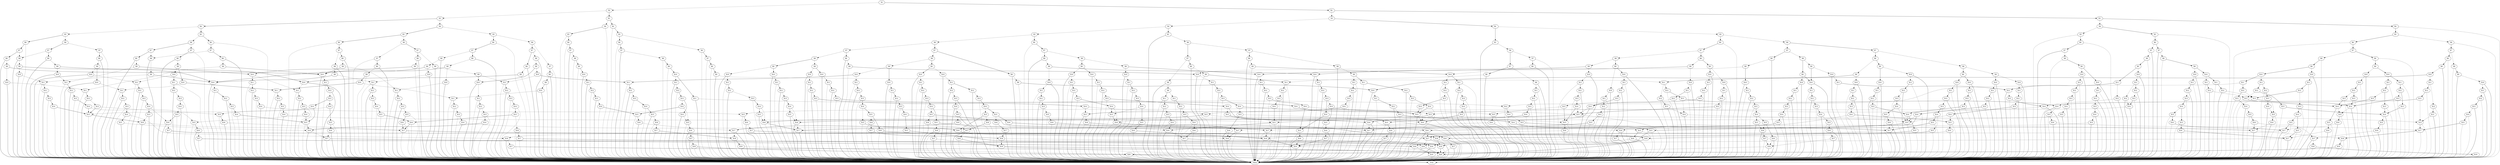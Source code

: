 digraph{139779461028576[label=X1]139779461036496[label="X2"]
139779461028576 -> 139779461036496[style=dashed label="" fontcolor = gray]
139779231614048[label="X3"]
139779461036496 -> 139779231614048[style=dashed label="" fontcolor = gray]
139779231826560[label="X4"]
139779231614048 -> 139779231826560[style=dashed label="" fontcolor = gray]
139779478368176[label="X5"]
139779231826560 -> 139779478368176[style=dashed label="" fontcolor = gray]
139779358657792[label="X6"]
139779478368176 -> 139779358657792[style=dashed label="" fontcolor = gray]
139779358668880[label="X7"]
139779358657792 -> 139779358668880[style=dashed label="" fontcolor = gray]
139779461024016[label="False"]
139779358668880 -> 139779461024016[style=dashed label="" fontcolor = gray]
139779358654720[label="X8 "]
139779358668880 -> 139779358654720 [label="" fontcolor = gray]
139779358660720[label="X9"]
139779358654720 -> 139779358660720[style=dashed label="" fontcolor = gray]
139779461024016[label="False"]
139779358660720 -> 139779461024016[style=dashed label="" fontcolor = gray]
139779358656592[label="X10 "]
139779358660720 -> 139779358656592 [label="" fontcolor = gray]
139779594622992[label="X11"]
139779358656592 -> 139779594622992[style=dashed label="" fontcolor = gray]
139779461024016[label="False"]
139779594622992 -> 139779461024016[style=dashed label="" fontcolor = gray]
139779594622128[label="X12 "]
139779594622992 -> 139779594622128 [label="" fontcolor = gray]
139779594620448[label="X13"]
139779594622128 -> 139779594620448[style=dashed label="" fontcolor = gray]
139779461024016[label="False"]
139779594620448 -> 139779461024016[style=dashed label="" fontcolor = gray]
139778378985008[label="X14 "]
139779594620448 -> 139778378985008 [label="" fontcolor = gray]
139778378974208[label="X16"]
139778378985008 -> 139778378974208[style=dashed label="" fontcolor = gray]
139779603391216[label="X17"]
139778378974208 -> 139779603391216[style=dashed label="" fontcolor = gray]
139779461024016[label="False"]
139779603391216 -> 139779461024016[style=dashed label="" fontcolor = gray]
139779603388528[label="X19 "]
139779603391216 -> 139779603388528 [label="" fontcolor = gray]
139779461024016[label="False"]
139779603388528 -> 139779461024016[style=dashed label="" fontcolor = gray]
139779603391696[label="X20 "]
139779603388528 -> 139779603391696 [label="" fontcolor = gray]
139779461021904[label="True"]
139779603391696 -> 139779461021904[style=dashed label="" fontcolor = gray]
139779461024016[label="False "]
139779603391696 -> 139779461024016 [label="" fontcolor = gray]
139779461024016[label="False "]
139778378974208 -> 139779461024016 [label="" fontcolor = gray]
139779461024016[label="False "]
139778378985008 -> 139779461024016 [label="" fontcolor = gray]
139779461024016[label="False "]
139779594622128 -> 139779461024016 [label="" fontcolor = gray]
139779461024016[label="False "]
139779358656592 -> 139779461024016 [label="" fontcolor = gray]
139779461024016[label="False "]
139779358654720 -> 139779461024016 [label="" fontcolor = gray]
139779358656256[label="X7 "]
139779358657792 -> 139779358656256 [label="" fontcolor = gray]
139779358658080[label="X8"]
139779358656256 -> 139779358658080[style=dashed label="" fontcolor = gray]
139779358663504[label="X9"]
139779358658080 -> 139779358663504[style=dashed label="" fontcolor = gray]
139779594625392[label="X10"]
139779358663504 -> 139779594625392[style=dashed label="" fontcolor = gray]
139778378977472[label="X11"]
139779594625392 -> 139778378977472[style=dashed label="" fontcolor = gray]
139779461024016[label="False"]
139778378977472 -> 139779461024016[style=dashed label="" fontcolor = gray]
139779603389728[label="X12 "]
139778378977472 -> 139779603389728 [label="" fontcolor = gray]
139779603395440[label="X13"]
139779603389728 -> 139779603395440[style=dashed label="" fontcolor = gray]
139779461024016[label="False"]
139779603395440 -> 139779461024016[style=dashed label="" fontcolor = gray]
139779603388096[label="X14 "]
139779603395440 -> 139779603388096 [label="" fontcolor = gray]
139779461024016[label="False"]
139779603388096 -> 139779461024016[style=dashed label="" fontcolor = gray]
139779603385216[label="X15 "]
139779603388096 -> 139779603385216 [label="" fontcolor = gray]
139779603392992[label="X16"]
139779603385216 -> 139779603392992[style=dashed label="" fontcolor = gray]
139779461024016[label="False"]
139779603392992 -> 139779461024016[style=dashed label="" fontcolor = gray]
139779026416544[label="X17 "]
139779603392992 -> 139779026416544 [label="" fontcolor = gray]
139779461024016[label="False"]
139779026416544 -> 139779461024016[style=dashed label="" fontcolor = gray]
139779026413376[label="X18 "]
139779026416544 -> 139779026413376 [label="" fontcolor = gray]
139779461024016[label="False"]
139779026413376 -> 139779461024016[style=dashed label="" fontcolor = gray]
139779026406848[label="X19 "]
139779026413376 -> 139779026406848 [label="" fontcolor = gray]
139779461021904[label="True"]
139779026406848 -> 139779461021904[style=dashed label="" fontcolor = gray]
139779461024016[label="False "]
139779026406848 -> 139779461024016 [label="" fontcolor = gray]
139779026411552[label="X16 "]
139779603385216 -> 139779026411552 [label="" fontcolor = gray]
139779461024016[label="False"]
139779026411552 -> 139779461024016[style=dashed label="" fontcolor = gray]
139779026408096[label="X17 "]
139779026411552 -> 139779026408096 [label="" fontcolor = gray]
139779461024016[label="False"]
139779026408096 -> 139779461024016[style=dashed label="" fontcolor = gray]
139779026413856[label="X18 "]
139779026408096 -> 139779026413856 [label="" fontcolor = gray]
139779461024016[label="False"]
139779026413856 -> 139779461024016[style=dashed label="" fontcolor = gray]
139779026418656[label="X19 "]
139779026413856 -> 139779026418656 [label="" fontcolor = gray]
139779603391696[label="X20"]
139779026418656 -> 139779603391696[style=dashed label="" fontcolor = gray]
139779461024016[label="False "]
139779026418656 -> 139779461024016 [label="" fontcolor = gray]
139779461024016[label="False "]
139779603389728 -> 139779461024016 [label="" fontcolor = gray]
139778378986208[label="X11 "]
139779594625392 -> 139778378986208 [label="" fontcolor = gray]
139779461024016[label="False"]
139778378986208 -> 139779461024016[style=dashed label="" fontcolor = gray]
139779603396736[label="X12 "]
139778378986208 -> 139779603396736 [label="" fontcolor = gray]
139779603388288[label="X13"]
139779603396736 -> 139779603388288[style=dashed label="" fontcolor = gray]
139779461024016[label="False"]
139779603388288 -> 139779461024016[style=dashed label="" fontcolor = gray]
139779603395728[label="X14 "]
139779603388288 -> 139779603395728 [label="" fontcolor = gray]
139779461024016[label="False"]
139779603395728 -> 139779461024016[style=dashed label="" fontcolor = gray]
139779026415872[label="X15 "]
139779603395728 -> 139779026415872 [label="" fontcolor = gray]
139779026416448[label="X16"]
139779026415872 -> 139779026416448[style=dashed label="" fontcolor = gray]
139779461024016[label="False"]
139779026416448 -> 139779461024016[style=dashed label="" fontcolor = gray]
139779026418320[label="X17 "]
139779026416448 -> 139779026418320 [label="" fontcolor = gray]
139779461024016[label="False"]
139779026418320 -> 139779461024016[style=dashed label="" fontcolor = gray]
139779026409056[label="X18 "]
139779026418320 -> 139779026409056 [label="" fontcolor = gray]
139779461024016[label="False"]
139779026409056 -> 139779461024016[style=dashed label="" fontcolor = gray]
139779026417984[label="X19 "]
139779026409056 -> 139779026417984 [label="" fontcolor = gray]
139779026412224[label="X20"]
139779026417984 -> 139779026412224[style=dashed label="" fontcolor = gray]
139779461024016[label="False"]
139779026412224 -> 139779461024016[style=dashed label="" fontcolor = gray]
139779461021904[label="True "]
139779026412224 -> 139779461021904 [label="" fontcolor = gray]
139779461024016[label="False "]
139779026417984 -> 139779461024016 [label="" fontcolor = gray]
139779461024016[label="False "]
139779026415872 -> 139779461024016 [label="" fontcolor = gray]
139779461024016[label="False "]
139779603396736 -> 139779461024016 [label="" fontcolor = gray]
139779594628560[label="X10 "]
139779358663504 -> 139779594628560 [label="" fontcolor = gray]
139779603394240[label="X11"]
139779594628560 -> 139779603394240[style=dashed label="" fontcolor = gray]
139779461024016[label="False"]
139779603394240 -> 139779461024016[style=dashed label="" fontcolor = gray]
139779603396160[label="X12 "]
139779603394240 -> 139779603396160 [label="" fontcolor = gray]
139779603397696[label="X13"]
139779603396160 -> 139779603397696[style=dashed label="" fontcolor = gray]
139779461024016[label="False"]
139779603397696 -> 139779461024016[style=dashed label="" fontcolor = gray]
139779026405984[label="X14 "]
139779603397696 -> 139779026405984 [label="" fontcolor = gray]
139779461024016[label="False"]
139779026405984 -> 139779461024016[style=dashed label="" fontcolor = gray]
139779026414000[label="X16 "]
139779026405984 -> 139779026414000 [label="" fontcolor = gray]
139779026411840[label="X17"]
139779026414000 -> 139779026411840[style=dashed label="" fontcolor = gray]
139779461024016[label="False"]
139779026411840 -> 139779461024016[style=dashed label="" fontcolor = gray]
139779026418656[label="X19 "]
139779026411840 -> 139779026418656 [label="" fontcolor = gray]
139779461024016[label="False "]
139779026414000 -> 139779461024016 [label="" fontcolor = gray]
139779461024016[label="False "]
139779603396160 -> 139779461024016 [label="" fontcolor = gray]
139779461024016[label="False "]
139779594628560 -> 139779461024016 [label="" fontcolor = gray]
139779461024016[label="False "]
139779358658080 -> 139779461024016 [label="" fontcolor = gray]
139779358655440[label="X8 "]
139779358656256 -> 139779358655440 [label="" fontcolor = gray]
139779594624144[label="X9"]
139779358655440 -> 139779594624144[style=dashed label="" fontcolor = gray]
139779461024016[label="False"]
139779594624144 -> 139779461024016[style=dashed label="" fontcolor = gray]
139779603397264[label="X10 "]
139779594624144 -> 139779603397264 [label="" fontcolor = gray]
139779603387376[label="X11"]
139779603397264 -> 139779603387376[style=dashed label="" fontcolor = gray]
139779461024016[label="False"]
139779603387376 -> 139779461024016[style=dashed label="" fontcolor = gray]
139779026410160[label="X12 "]
139779603387376 -> 139779026410160 [label="" fontcolor = gray]
139779026407424[label="X13"]
139779026410160 -> 139779026407424[style=dashed label="" fontcolor = gray]
139779461024016[label="False"]
139779026407424 -> 139779461024016[style=dashed label="" fontcolor = gray]
139779026418272[label="X14 "]
139779026407424 -> 139779026418272 [label="" fontcolor = gray]
139779026408864[label="X15"]
139779026418272 -> 139779026408864[style=dashed label="" fontcolor = gray]
139779461024016[label="False"]
139779026408864 -> 139779461024016[style=dashed label="" fontcolor = gray]
139779026409488[label="X16 "]
139779026408864 -> 139779026409488 [label="" fontcolor = gray]
139779026406464[label="X17"]
139779026409488 -> 139779026406464[style=dashed label="" fontcolor = gray]
139779461024016[label="False"]
139779026406464 -> 139779461024016[style=dashed label="" fontcolor = gray]
139779026407088[label="X18 "]
139779026406464 -> 139779026407088 [label="" fontcolor = gray]
139779461024016[label="False"]
139779026407088 -> 139779461024016[style=dashed label="" fontcolor = gray]
139779603391696[label="X20 "]
139779026407088 -> 139779603391696 [label="" fontcolor = gray]
139779461024016[label="False "]
139779026409488 -> 139779461024016 [label="" fontcolor = gray]
139779026419568[label="X15 "]
139779026418272 -> 139779026419568 [label="" fontcolor = gray]
139779461024016[label="False"]
139779026419568 -> 139779461024016[style=dashed label="" fontcolor = gray]
139779026414000[label="X16 "]
139779026419568 -> 139779026414000 [label="" fontcolor = gray]
139779461024016[label="False "]
139779026410160 -> 139779461024016 [label="" fontcolor = gray]
139779461024016[label="False "]
139779603397264 -> 139779461024016 [label="" fontcolor = gray]
139779461024016[label="False "]
139779358655440 -> 139779461024016 [label="" fontcolor = gray]
139779358654768[label="X6 "]
139779478368176 -> 139779358654768 [label="" fontcolor = gray]
139779461024016[label="False"]
139779358654768 -> 139779461024016[style=dashed label="" fontcolor = gray]
139779358663360[label="X7 "]
139779358654768 -> 139779358663360 [label="" fontcolor = gray]
139778378979536[label="X8"]
139779358663360 -> 139778378979536[style=dashed label="" fontcolor = gray]
139779026406320[label="X9"]
139778378979536 -> 139779026406320[style=dashed label="" fontcolor = gray]
139779026412368[label="X10"]
139779026406320 -> 139779026412368[style=dashed label="" fontcolor = gray]
139779026413472[label="X11"]
139779026412368 -> 139779026413472[style=dashed label="" fontcolor = gray]
139779461024016[label="False"]
139779026413472 -> 139779461024016[style=dashed label="" fontcolor = gray]
139779026418176[label="X12 "]
139779026413472 -> 139779026418176 [label="" fontcolor = gray]
139779026415488[label="X13"]
139779026418176 -> 139779026415488[style=dashed label="" fontcolor = gray]
139779461024016[label="False"]
139779026415488 -> 139779461024016[style=dashed label="" fontcolor = gray]
139779026404784[label="X14 "]
139779026415488 -> 139779026404784 [label="" fontcolor = gray]
139779461024016[label="False"]
139779026404784 -> 139779461024016[style=dashed label="" fontcolor = gray]
139779026406896[label="X15 "]
139779026404784 -> 139779026406896 [label="" fontcolor = gray]
139779461024016[label="False"]
139779026406896 -> 139779461024016[style=dashed label="" fontcolor = gray]
139779026411552[label="X16 "]
139779026406896 -> 139779026411552 [label="" fontcolor = gray]
139779461024016[label="False "]
139779026418176 -> 139779461024016 [label="" fontcolor = gray]
139779461024016[label="False "]
139779026412368 -> 139779461024016 [label="" fontcolor = gray]
139779026415152[label="X10 "]
139779026406320 -> 139779026415152 [label="" fontcolor = gray]
139779026417360[label="X11"]
139779026415152 -> 139779026417360[style=dashed label="" fontcolor = gray]
139779461024016[label="False"]
139779026417360 -> 139779461024016[style=dashed label="" fontcolor = gray]
139779026418032[label="X12 "]
139779026417360 -> 139779026418032 [label="" fontcolor = gray]
139779026412128[label="X13"]
139779026418032 -> 139779026412128[style=dashed label="" fontcolor = gray]
139779461024016[label="False"]
139779026412128 -> 139779461024016[style=dashed label="" fontcolor = gray]
139779026407136[label="X14 "]
139779026412128 -> 139779026407136 [label="" fontcolor = gray]
139779461024016[label="False"]
139779026407136 -> 139779461024016[style=dashed label="" fontcolor = gray]
139779026419568[label="X15 "]
139779026407136 -> 139779026419568 [label="" fontcolor = gray]
139779461024016[label="False "]
139779026418032 -> 139779461024016 [label="" fontcolor = gray]
139779461024016[label="False "]
139779026415152 -> 139779461024016 [label="" fontcolor = gray]
139779461024016[label="False "]
139778378979536 -> 139779461024016 [label="" fontcolor = gray]
139779603391408[label="X8 "]
139779358663360 -> 139779603391408 [label="" fontcolor = gray]
139779026407472[label="X9"]
139779603391408 -> 139779026407472[style=dashed label="" fontcolor = gray]
139779026410352[label="X10"]
139779026407472 -> 139779026410352[style=dashed label="" fontcolor = gray]
139779026409536[label="X11"]
139779026410352 -> 139779026409536[style=dashed label="" fontcolor = gray]
139779461024016[label="False"]
139779026409536 -> 139779461024016[style=dashed label="" fontcolor = gray]
139779026414048[label="X12 "]
139779026409536 -> 139779026414048 [label="" fontcolor = gray]
139779026408480[label="X13"]
139779026414048 -> 139779026408480[style=dashed label="" fontcolor = gray]
139779026417936[label="X15"]
139779026408480 -> 139779026417936[style=dashed label="" fontcolor = gray]
139779461024016[label="False"]
139779026417936 -> 139779461024016[style=dashed label="" fontcolor = gray]
139779026418752[label="X16 "]
139779026417936 -> 139779026418752 [label="" fontcolor = gray]
139779461024016[label="False"]
139779026418752 -> 139779461024016[style=dashed label="" fontcolor = gray]
139779026408096[label="X17 "]
139779026418752 -> 139779026408096 [label="" fontcolor = gray]
139779461024016[label="False "]
139779026408480 -> 139779461024016 [label="" fontcolor = gray]
139779461024016[label="False "]
139779026414048 -> 139779461024016 [label="" fontcolor = gray]
139779461024016[label="False "]
139779026410352 -> 139779461024016 [label="" fontcolor = gray]
139779231117808[label="X10 "]
139779026407472 -> 139779231117808 [label="" fontcolor = gray]
139779026410832[label="X11"]
139779231117808 -> 139779026410832[style=dashed label="" fontcolor = gray]
139779461024016[label="False"]
139779026410832 -> 139779461024016[style=dashed label="" fontcolor = gray]
139779026404976[label="X12 "]
139779026410832 -> 139779026404976 [label="" fontcolor = gray]
139779026412944[label="X13"]
139779026404976 -> 139779026412944[style=dashed label="" fontcolor = gray]
139779026408912[label="X14"]
139779026412944 -> 139779026408912[style=dashed label="" fontcolor = gray]
139779026414768[label="X15"]
139779026408912 -> 139779026414768[style=dashed label="" fontcolor = gray]
139779461024016[label="False"]
139779026414768 -> 139779461024016[style=dashed label="" fontcolor = gray]
139779026411024[label="X16 "]
139779026414768 -> 139779026411024 [label="" fontcolor = gray]
139779026408096[label="X17"]
139779026411024 -> 139779026408096[style=dashed label="" fontcolor = gray]
139779461024016[label="False "]
139779026411024 -> 139779461024016 [label="" fontcolor = gray]
139779026408384[label="X15 "]
139779026408912 -> 139779026408384 [label="" fontcolor = gray]
139779461024016[label="False"]
139779026408384 -> 139779461024016[style=dashed label="" fontcolor = gray]
139779026418944[label="X16 "]
139779026408384 -> 139779026418944 [label="" fontcolor = gray]
139779026411840[label="X17"]
139779026418944 -> 139779026411840[style=dashed label="" fontcolor = gray]
139779461024016[label="False "]
139779026418944 -> 139779461024016 [label="" fontcolor = gray]
139779026403968[label="X14 "]
139779026412944 -> 139779026403968 [label="" fontcolor = gray]
139779026414384[label="X15"]
139779026403968 -> 139779026414384[style=dashed label="" fontcolor = gray]
139779461024016[label="False"]
139779026414384 -> 139779461024016[style=dashed label="" fontcolor = gray]
139779026404208[label="X16 "]
139779026414384 -> 139779026404208 [label="" fontcolor = gray]
139779026408096[label="X17"]
139779026404208 -> 139779026408096[style=dashed label="" fontcolor = gray]
139779461024016[label="False "]
139779026404208 -> 139779461024016 [label="" fontcolor = gray]
139779026419568[label="X15 "]
139779026403968 -> 139779026419568 [label="" fontcolor = gray]
139779461024016[label="False "]
139779026404976 -> 139779461024016 [label="" fontcolor = gray]
139779461024016[label="False "]
139779231117808 -> 139779461024016 [label="" fontcolor = gray]
139779461024016[label="False "]
139779603391408 -> 139779461024016 [label="" fontcolor = gray]
139779358664032[label="X5 "]
139779231826560 -> 139779358664032 [label="" fontcolor = gray]
139779358661776[label="X6"]
139779358664032 -> 139779358661776[style=dashed label="" fontcolor = gray]
139779594622512[label="X7"]
139779358661776 -> 139779594622512[style=dashed label="" fontcolor = gray]
139779461024016[label="False"]
139779594622512 -> 139779461024016[style=dashed label="" fontcolor = gray]
139779026419040[label="X8 "]
139779594622512 -> 139779026419040 [label="" fontcolor = gray]
139779026415776[label="X9"]
139779026419040 -> 139779026415776[style=dashed label="" fontcolor = gray]
139779461024016[label="False"]
139779026415776 -> 139779461024016[style=dashed label="" fontcolor = gray]
139779026414864[label="X10 "]
139779026415776 -> 139779026414864 [label="" fontcolor = gray]
139779594622992[label="X11"]
139779026414864 -> 139779594622992[style=dashed label="" fontcolor = gray]
139779026414672[label="X11 "]
139779026414864 -> 139779026414672 [label="" fontcolor = gray]
139779461024016[label="False"]
139779026414672 -> 139779461024016[style=dashed label="" fontcolor = gray]
139779362271104[label="X12 "]
139779026414672 -> 139779362271104 [label="" fontcolor = gray]
139779362273600[label="X13"]
139779362271104 -> 139779362273600[style=dashed label="" fontcolor = gray]
139779461024016[label="False"]
139779362273600 -> 139779461024016[style=dashed label="" fontcolor = gray]
139779362266304[label="X14 "]
139779362273600 -> 139779362266304 [label="" fontcolor = gray]
139779362260160[label="X15"]
139779362266304 -> 139779362260160[style=dashed label="" fontcolor = gray]
139779461024016[label="False"]
139779362260160 -> 139779461024016[style=dashed label="" fontcolor = gray]
139778378974208[label="X16 "]
139779362260160 -> 139778378974208 [label="" fontcolor = gray]
139779461024016[label="False "]
139779362266304 -> 139779461024016 [label="" fontcolor = gray]
139779461024016[label="False "]
139779362271104 -> 139779461024016 [label="" fontcolor = gray]
139779461024016[label="False "]
139779026419040 -> 139779461024016 [label="" fontcolor = gray]
139779603385648[label="X7 "]
139779358661776 -> 139779603385648 [label="" fontcolor = gray]
139779026405792[label="X8"]
139779603385648 -> 139779026405792[style=dashed label="" fontcolor = gray]
139779026416352[label="X9"]
139779026405792 -> 139779026416352[style=dashed label="" fontcolor = gray]
139778378977472[label="X11"]
139779026416352 -> 139778378977472[style=dashed label="" fontcolor = gray]
139779594628560[label="X10 "]
139779026416352 -> 139779594628560 [label="" fontcolor = gray]
139779461024016[label="False "]
139779026405792 -> 139779461024016 [label="" fontcolor = gray]
139779026412608[label="X8 "]
139779603385648 -> 139779026412608 [label="" fontcolor = gray]
139779362274224[label="X9"]
139779026412608 -> 139779362274224[style=dashed label="" fontcolor = gray]
139779461024016[label="False"]
139779362274224 -> 139779461024016[style=dashed label="" fontcolor = gray]
139779362267936[label="X10 "]
139779362274224 -> 139779362267936 [label="" fontcolor = gray]
139779603387376[label="X11"]
139779362267936 -> 139779603387376[style=dashed label="" fontcolor = gray]
139779362259872[label="X11 "]
139779362267936 -> 139779362259872 [label="" fontcolor = gray]
139779461024016[label="False"]
139779362259872 -> 139779461024016[style=dashed label="" fontcolor = gray]
139779362265920[label="X12 "]
139779362259872 -> 139779362265920 [label="" fontcolor = gray]
139779362270576[label="X13"]
139779362265920 -> 139779362270576[style=dashed label="" fontcolor = gray]
139779461024016[label="False"]
139779362270576 -> 139779461024016[style=dashed label="" fontcolor = gray]
139779362260352[label="X14 "]
139779362270576 -> 139779362260352 [label="" fontcolor = gray]
139779362270432[label="X15"]
139779362260352 -> 139779362270432[style=dashed label="" fontcolor = gray]
139779461024016[label="False"]
139779362270432 -> 139779461024016[style=dashed label="" fontcolor = gray]
139779362259008[label="X16 "]
139779362270432 -> 139779362259008 [label="" fontcolor = gray]
139779362263760[label="X17"]
139779362259008 -> 139779362263760[style=dashed label="" fontcolor = gray]
139779461024016[label="False"]
139779362263760 -> 139779461024016[style=dashed label="" fontcolor = gray]
139779362259728[label="X18 "]
139779362263760 -> 139779362259728 [label="" fontcolor = gray]
139779461024016[label="False"]
139779362259728 -> 139779461024016[style=dashed label="" fontcolor = gray]
139779603388528[label="X19 "]
139779362259728 -> 139779603388528 [label="" fontcolor = gray]
139779461024016[label="False "]
139779362259008 -> 139779461024016 [label="" fontcolor = gray]
139779461024016[label="False "]
139779362260352 -> 139779461024016 [label="" fontcolor = gray]
139779461024016[label="False "]
139779362265920 -> 139779461024016 [label="" fontcolor = gray]
139779461024016[label="False "]
139779026412608 -> 139779461024016 [label="" fontcolor = gray]
139779358667680[label="X6 "]
139779358664032 -> 139779358667680 [label="" fontcolor = gray]
139779461024016[label="False"]
139779358667680 -> 139779461024016[style=dashed label="" fontcolor = gray]
139779461035632[label="X7 "]
139779358667680 -> 139779461035632 [label="" fontcolor = gray]
139779362273072[label="X8"]
139779461035632 -> 139779362273072[style=dashed label="" fontcolor = gray]
139779362269952[label="X9"]
139779362273072 -> 139779362269952[style=dashed label="" fontcolor = gray]
139779026413472[label="X11"]
139779362269952 -> 139779026413472[style=dashed label="" fontcolor = gray]
139779026415152[label="X10 "]
139779362269952 -> 139779026415152 [label="" fontcolor = gray]
139779461024016[label="False "]
139779362273072 -> 139779461024016 [label="" fontcolor = gray]
139779362263328[label="X8 "]
139779461035632 -> 139779362263328 [label="" fontcolor = gray]
139779362272880[label="X9"]
139779362263328 -> 139779362272880[style=dashed label="" fontcolor = gray]
139779026409536[label="X11"]
139779362272880 -> 139779026409536[style=dashed label="" fontcolor = gray]
139779231117808[label="X10 "]
139779362272880 -> 139779231117808 [label="" fontcolor = gray]
139779461024016[label="False "]
139779362263328 -> 139779461024016 [label="" fontcolor = gray]
139779231832320[label="X4 "]
139779231614048 -> 139779231832320 [label="" fontcolor = gray]
139779358660864[label="X5"]
139779231832320 -> 139779358660864[style=dashed label="" fontcolor = gray]
139779026411072[label="X6"]
139779358660864 -> 139779026411072[style=dashed label="" fontcolor = gray]
139779362263376[label="X7"]
139779026411072 -> 139779362263376[style=dashed label="" fontcolor = gray]
139779461024016[label="False"]
139779362263376 -> 139779461024016[style=dashed label="" fontcolor = gray]
139779362259584[label="X8 "]
139779362263376 -> 139779362259584 [label="" fontcolor = gray]
139779362275232[label="X9"]
139779362259584 -> 139779362275232[style=dashed label="" fontcolor = gray]
139779362267984[label="X10"]
139779362275232 -> 139779362267984[style=dashed label="" fontcolor = gray]
139779362272592[label="X11"]
139779362267984 -> 139779362272592[style=dashed label="" fontcolor = gray]
139779461024016[label="False"]
139779362272592 -> 139779461024016[style=dashed label="" fontcolor = gray]
139779362266544[label="X12 "]
139779362272592 -> 139779362266544 [label="" fontcolor = gray]
139779362260448[label="X13"]
139779362266544 -> 139779362260448[style=dashed label="" fontcolor = gray]
139779461024016[label="False"]
139779362260448 -> 139779461024016[style=dashed label="" fontcolor = gray]
139779362265440[label="X14 "]
139779362260448 -> 139779362265440 [label="" fontcolor = gray]
139779362265872[label="X16"]
139779362265440 -> 139779362265872[style=dashed label="" fontcolor = gray]
139779362271536[label="X17"]
139779362265872 -> 139779362271536[style=dashed label="" fontcolor = gray]
139779461024016[label="False"]
139779362271536 -> 139779461024016[style=dashed label="" fontcolor = gray]
139779362259488[label="X18 "]
139779362271536 -> 139779362259488 [label="" fontcolor = gray]
139779603388528[label="X19"]
139779362259488 -> 139779603388528[style=dashed label="" fontcolor = gray]
139779603391696[label="X20 "]
139779362259488 -> 139779603391696 [label="" fontcolor = gray]
139779461024016[label="False "]
139779362265872 -> 139779461024016 [label="" fontcolor = gray]
139779362261696[label="X15 "]
139779362265440 -> 139779362261696 [label="" fontcolor = gray]
139779026404208[label="X16"]
139779362261696 -> 139779026404208[style=dashed label="" fontcolor = gray]
139779461024016[label="False "]
139779362261696 -> 139779461024016 [label="" fontcolor = gray]
139779461024016[label="False "]
139779362266544 -> 139779461024016 [label="" fontcolor = gray]
139779461024016[label="False "]
139779362267984 -> 139779461024016 [label="" fontcolor = gray]
139779362265824[label="X10 "]
139779362275232 -> 139779362265824 [label="" fontcolor = gray]
139779362259104[label="X11"]
139779362265824 -> 139779362259104[style=dashed label="" fontcolor = gray]
139779461024016[label="False"]
139779362259104 -> 139779461024016[style=dashed label="" fontcolor = gray]
139779362271200[label="X12 "]
139779362259104 -> 139779362271200 [label="" fontcolor = gray]
139779362265344[label="X13"]
139779362271200 -> 139779362265344[style=dashed label="" fontcolor = gray]
139779461024016[label="False"]
139779362265344 -> 139779461024016[style=dashed label="" fontcolor = gray]
139779362261936[label="X14 "]
139779362265344 -> 139779362261936 [label="" fontcolor = gray]
139779362272400[label="X16"]
139779362261936 -> 139779362272400[style=dashed label="" fontcolor = gray]
139779362272832[label="X17"]
139779362272400 -> 139779362272832[style=dashed label="" fontcolor = gray]
139779461024016[label="False"]
139779362272832 -> 139779461024016[style=dashed label="" fontcolor = gray]
139779603391696[label="X20 "]
139779362272832 -> 139779603391696 [label="" fontcolor = gray]
139779461024016[label="False "]
139779362272400 -> 139779461024016 [label="" fontcolor = gray]
139779362274992[label="X15 "]
139779362261936 -> 139779362274992 [label="" fontcolor = gray]
139779026414000[label="X16"]
139779362274992 -> 139779026414000[style=dashed label="" fontcolor = gray]
139779461024016[label="False "]
139779362274992 -> 139779461024016 [label="" fontcolor = gray]
139779461024016[label="False "]
139779362271200 -> 139779461024016 [label="" fontcolor = gray]
139779461024016[label="False "]
139779362265824 -> 139779461024016 [label="" fontcolor = gray]
139779461024016[label="False "]
139779362259584 -> 139779461024016 [label="" fontcolor = gray]
139779362267168[label="X7 "]
139779026411072 -> 139779362267168 [label="" fontcolor = gray]
139779362266448[label="X8"]
139779362267168 -> 139779362266448[style=dashed label="" fontcolor = gray]
139779362263664[label="X9"]
139779362266448 -> 139779362263664[style=dashed label="" fontcolor = gray]
139779362263808[label="X10"]
139779362263664 -> 139779362263808[style=dashed label="" fontcolor = gray]
139779362262320[label="X11"]
139779362263808 -> 139779362262320[style=dashed label="" fontcolor = gray]
139779461024016[label="False"]
139779362262320 -> 139779461024016[style=dashed label="" fontcolor = gray]
139779362261600[label="X12 "]
139779362262320 -> 139779362261600 [label="" fontcolor = gray]
139779362260256[label="X13"]
139779362261600 -> 139779362260256[style=dashed label="" fontcolor = gray]
139779461024016[label="False"]
139779362260256 -> 139779461024016[style=dashed label="" fontcolor = gray]
139779362266496[label="X14 "]
139779362260256 -> 139779362266496 [label="" fontcolor = gray]
139779461024016[label="False"]
139779362266496 -> 139779461024016[style=dashed label="" fontcolor = gray]
139779026414384[label="X15 "]
139779362266496 -> 139779026414384 [label="" fontcolor = gray]
139779461024016[label="False "]
139779362261600 -> 139779461024016 [label="" fontcolor = gray]
139779461024016[label="False "]
139779362263808 -> 139779461024016 [label="" fontcolor = gray]
139779026415152[label="X10 "]
139779362263664 -> 139779026415152 [label="" fontcolor = gray]
139779461024016[label="False "]
139779362266448 -> 139779461024016 [label="" fontcolor = gray]
139779362265632[label="X8 "]
139779362267168 -> 139779362265632 [label="" fontcolor = gray]
139779362268032[label="X9"]
139779362265632 -> 139779362268032[style=dashed label="" fontcolor = gray]
139779362273408[label="X10"]
139779362268032 -> 139779362273408[style=dashed label="" fontcolor = gray]
139779362273312[label="X11"]
139779362273408 -> 139779362273312[style=dashed label="" fontcolor = gray]
139779461024016[label="False"]
139779362273312 -> 139779461024016[style=dashed label="" fontcolor = gray]
139779362264240[label="X12 "]
139779362273312 -> 139779362264240 [label="" fontcolor = gray]
139779362268272[label="X13"]
139779362264240 -> 139779362268272[style=dashed label="" fontcolor = gray]
139779461024016[label="False"]
139779362268272 -> 139779461024016[style=dashed label="" fontcolor = gray]
139779362262656[label="X14 "]
139779362268272 -> 139779362262656 [label="" fontcolor = gray]
139779026408864[label="X15"]
139779362262656 -> 139779026408864[style=dashed label="" fontcolor = gray]
139779026414384[label="X15 "]
139779362262656 -> 139779026414384 [label="" fontcolor = gray]
139779461024016[label="False "]
139779362264240 -> 139779461024016 [label="" fontcolor = gray]
139779461024016[label="False "]
139779362273408 -> 139779461024016 [label="" fontcolor = gray]
139779603397264[label="X10 "]
139779362268032 -> 139779603397264 [label="" fontcolor = gray]
139779461024016[label="False "]
139779362265632 -> 139779461024016 [label="" fontcolor = gray]
139779026412800[label="X6 "]
139779358660864 -> 139779026412800 [label="" fontcolor = gray]
139779461024016[label="False"]
139779026412800 -> 139779461024016[style=dashed label="" fontcolor = gray]
139779362267072[label="X7 "]
139779026412800 -> 139779362267072 [label="" fontcolor = gray]
139779362266448[label="X8"]
139779362267072 -> 139779362266448[style=dashed label="" fontcolor = gray]
139779362261120[label="X8 "]
139779362267072 -> 139779362261120 [label="" fontcolor = gray]
139779362264336[label="X9"]
139779362261120 -> 139779362264336[style=dashed label="" fontcolor = gray]
139779362263040[label="X10"]
139779362264336 -> 139779362263040[style=dashed label="" fontcolor = gray]
139779362264864[label="X11"]
139779362263040 -> 139779362264864[style=dashed label="" fontcolor = gray]
139779461024016[label="False"]
139779362264864 -> 139779461024016[style=dashed label="" fontcolor = gray]
139779362265008[label="X12 "]
139779362264864 -> 139779362265008 [label="" fontcolor = gray]
139780013093072[label="X13"]
139779362265008 -> 139780013093072[style=dashed label="" fontcolor = gray]
139779026414768[label="X15"]
139780013093072 -> 139779026414768[style=dashed label="" fontcolor = gray]
139779026414384[label="X15 "]
139780013093072 -> 139779026414384 [label="" fontcolor = gray]
139779461024016[label="False "]
139779362265008 -> 139779461024016 [label="" fontcolor = gray]
139779461024016[label="False "]
139779362263040 -> 139779461024016 [label="" fontcolor = gray]
139779231117808[label="X10 "]
139779362264336 -> 139779231117808 [label="" fontcolor = gray]
139779461024016[label="False "]
139779362261120 -> 139779461024016 [label="" fontcolor = gray]
139779358664176[label="X5 "]
139779231832320 -> 139779358664176 [label="" fontcolor = gray]
139779362263712[label="X6"]
139779358664176 -> 139779362263712[style=dashed label="" fontcolor = gray]
139779362260640[label="X7"]
139779362263712 -> 139779362260640[style=dashed label="" fontcolor = gray]
139779461024016[label="False"]
139779362260640 -> 139779461024016[style=dashed label="" fontcolor = gray]
139779362261648[label="X8 "]
139779362260640 -> 139779362261648 [label="" fontcolor = gray]
139780013094848[label="X9"]
139779362261648 -> 139780013094848[style=dashed label="" fontcolor = gray]
139780013090240[label="X10"]
139780013094848 -> 139780013090240[style=dashed label="" fontcolor = gray]
139779362272592[label="X11"]
139780013090240 -> 139779362272592[style=dashed label="" fontcolor = gray]
139780013090384[label="X11 "]
139780013090240 -> 139780013090384 [label="" fontcolor = gray]
139779461024016[label="False"]
139780013090384 -> 139779461024016[style=dashed label="" fontcolor = gray]
139780013095328[label="X12 "]
139780013090384 -> 139780013095328 [label="" fontcolor = gray]
139780013092784[label="X13"]
139780013095328 -> 139780013092784[style=dashed label="" fontcolor = gray]
139779461024016[label="False"]
139780013092784 -> 139779461024016[style=dashed label="" fontcolor = gray]
139780013085776[label="X14 "]
139780013092784 -> 139780013085776 [label="" fontcolor = gray]
139780013091296[label="X15"]
139780013085776 -> 139780013091296[style=dashed label="" fontcolor = gray]
139779461024016[label="False"]
139780013091296 -> 139779461024016[style=dashed label="" fontcolor = gray]
139779362265872[label="X16 "]
139780013091296 -> 139779362265872 [label="" fontcolor = gray]
139779461024016[label="False "]
139780013085776 -> 139779461024016 [label="" fontcolor = gray]
139779461024016[label="False "]
139780013095328 -> 139779461024016 [label="" fontcolor = gray]
139780013088416[label="X10 "]
139780013094848 -> 139780013088416 [label="" fontcolor = gray]
139779362259104[label="X11"]
139780013088416 -> 139779362259104[style=dashed label="" fontcolor = gray]
139779026414672[label="X11 "]
139780013088416 -> 139779026414672 [label="" fontcolor = gray]
139779461024016[label="False "]
139779362261648 -> 139779461024016 [label="" fontcolor = gray]
139779362261168[label="X7 "]
139779362263712 -> 139779362261168 [label="" fontcolor = gray]
139779362259056[label="X8"]
139779362261168 -> 139779362259056[style=dashed label="" fontcolor = gray]
139780013092016[label="X9"]
139779362259056 -> 139780013092016[style=dashed label="" fontcolor = gray]
139779362262320[label="X11"]
139780013092016 -> 139779362262320[style=dashed label="" fontcolor = gray]
139779026415152[label="X10 "]
139780013092016 -> 139779026415152 [label="" fontcolor = gray]
139779461024016[label="False "]
139779362259056 -> 139779461024016 [label="" fontcolor = gray]
139779362274656[label="X8 "]
139779362261168 -> 139779362274656 [label="" fontcolor = gray]
139780013096768[label="X9"]
139779362274656 -> 139780013096768[style=dashed label="" fontcolor = gray]
139779362273312[label="X11"]
139780013096768 -> 139779362273312[style=dashed label="" fontcolor = gray]
139779362267936[label="X10 "]
139780013096768 -> 139779362267936 [label="" fontcolor = gray]
139779461024016[label="False "]
139779362274656 -> 139779461024016 [label="" fontcolor = gray]
139779362269712[label="X6 "]
139779358664176 -> 139779362269712 [label="" fontcolor = gray]
139779461024016[label="False"]
139779362269712 -> 139779461024016[style=dashed label="" fontcolor = gray]
139779362261840[label="X7 "]
139779362269712 -> 139779362261840 [label="" fontcolor = gray]
139779362259056[label="X8"]
139779362261840 -> 139779362259056[style=dashed label="" fontcolor = gray]
139780013095904[label="X8 "]
139779362261840 -> 139780013095904 [label="" fontcolor = gray]
139780013094752[label="X9"]
139780013095904 -> 139780013094752[style=dashed label="" fontcolor = gray]
139779362264864[label="X11"]
139780013094752 -> 139779362264864[style=dashed label="" fontcolor = gray]
139779231117808[label="X10 "]
139780013094752 -> 139779231117808 [label="" fontcolor = gray]
139779461024016[label="False "]
139780013095904 -> 139779461024016 [label="" fontcolor = gray]
139779231627008[label="X3 "]
139779461036496 -> 139779231627008 [label="" fontcolor = gray]
139779231839424[label="X4"]
139779231627008 -> 139779231839424[style=dashed label="" fontcolor = gray]
139779461024016[label="False"]
139779231839424 -> 139779461024016[style=dashed label="" fontcolor = gray]
139779026413184[label="X5 "]
139779231839424 -> 139779026413184 [label="" fontcolor = gray]
139779461024016[label="False"]
139779026413184 -> 139779461024016[style=dashed label="" fontcolor = gray]
139779026413760[label="X6 "]
139779026413184 -> 139779026413760 [label="" fontcolor = gray]
139779461024016[label="False"]
139779026413760 -> 139779461024016[style=dashed label="" fontcolor = gray]
139779026405024[label="X7 "]
139779026413760 -> 139779026405024 [label="" fontcolor = gray]
139779026415440[label="X8"]
139779026405024 -> 139779026415440[style=dashed label="" fontcolor = gray]
139779461024016[label="False"]
139779026415440 -> 139779461024016[style=dashed label="" fontcolor = gray]
139779026405312[label="X9 "]
139779026415440 -> 139779026405312 [label="" fontcolor = gray]
139779461024016[label="False"]
139779026405312 -> 139779461024016[style=dashed label="" fontcolor = gray]
139779026403824[label="X10 "]
139779026405312 -> 139779026403824 [label="" fontcolor = gray]
139779026403680[label="X11"]
139779026403824 -> 139779026403680[style=dashed label="" fontcolor = gray]
139779026409104[label="X12"]
139779026403680 -> 139779026409104[style=dashed label="" fontcolor = gray]
139779461024016[label="False"]
139779026409104 -> 139779461024016[style=dashed label="" fontcolor = gray]
139779026406368[label="X13 "]
139779026409104 -> 139779026406368 [label="" fontcolor = gray]
139779026406416[label="X14"]
139779026406368 -> 139779026406416[style=dashed label="" fontcolor = gray]
139779461024016[label="False"]
139779026406416 -> 139779461024016[style=dashed label="" fontcolor = gray]
139779026409152[label="X15 "]
139779026406416 -> 139779026409152 [label="" fontcolor = gray]
139779461024016[label="False"]
139779026409152 -> 139779461024016[style=dashed label="" fontcolor = gray]
139779026408768[label="X16 "]
139779026409152 -> 139779026408768 [label="" fontcolor = gray]
139779026408288[label="X17"]
139779026408768 -> 139779026408288[style=dashed label="" fontcolor = gray]
139779026409056[label="X18"]
139779026408288 -> 139779026409056[style=dashed label="" fontcolor = gray]
139779461024016[label="False "]
139779026408288 -> 139779461024016 [label="" fontcolor = gray]
139779461024016[label="False "]
139779026408768 -> 139779461024016 [label="" fontcolor = gray]
139779461024016[label="False "]
139779026406368 -> 139779461024016 [label="" fontcolor = gray]
139779461024016[label="False "]
139779026403680 -> 139779461024016 [label="" fontcolor = gray]
139779461024016[label="False "]
139779026403824 -> 139779461024016 [label="" fontcolor = gray]
139779461024016[label="False "]
139779026405024 -> 139779461024016 [label="" fontcolor = gray]
139779358667200[label="X4 "]
139779231627008 -> 139779358667200 [label="" fontcolor = gray]
139779461024016[label="False"]
139779358667200 -> 139779461024016[style=dashed label="" fontcolor = gray]
139779026418512[label="X5 "]
139779358667200 -> 139779026418512 [label="" fontcolor = gray]
139779026419184[label="X6"]
139779026418512 -> 139779026419184[style=dashed label="" fontcolor = gray]
139779461024016[label="False"]
139779026419184 -> 139779461024016[style=dashed label="" fontcolor = gray]
139779026406656[label="X7 "]
139779026419184 -> 139779026406656 [label="" fontcolor = gray]
139779461024016[label="False"]
139779026406656 -> 139779461024016[style=dashed label="" fontcolor = gray]
139779026418128[label="X8 "]
139779026406656 -> 139779026418128 [label="" fontcolor = gray]
139779461024016[label="False"]
139779026418128 -> 139779461024016[style=dashed label="" fontcolor = gray]
139779026404448[label="X9 "]
139779026418128 -> 139779026404448 [label="" fontcolor = gray]
139779026408672[label="X11"]
139779026404448 -> 139779026408672[style=dashed label="" fontcolor = gray]
139779026412272[label="X12"]
139779026408672 -> 139779026412272[style=dashed label="" fontcolor = gray]
139779461024016[label="False"]
139779026412272 -> 139779461024016[style=dashed label="" fontcolor = gray]
139779026417072[label="X13 "]
139779026412272 -> 139779026417072 [label="" fontcolor = gray]
139779026407616[label="X14"]
139779026417072 -> 139779026407616[style=dashed label="" fontcolor = gray]
139779026412848[label="X15"]
139779026407616 -> 139779026412848[style=dashed label="" fontcolor = gray]
139779461024016[label="False"]
139779026412848 -> 139779461024016[style=dashed label="" fontcolor = gray]
139779026416064[label="X17 "]
139779026412848 -> 139779026416064 [label="" fontcolor = gray]
139779461024016[label="False"]
139779026416064 -> 139779461024016[style=dashed label="" fontcolor = gray]
139779026408432[label="X18 "]
139779026416064 -> 139779026408432 [label="" fontcolor = gray]
139779461024016[label="False"]
139779026408432 -> 139779461024016[style=dashed label="" fontcolor = gray]
139779026411600[label="X19 "]
139779026408432 -> 139779026411600 [label="" fontcolor = gray]
139779461024016[label="False"]
139779026411600 -> 139779461024016[style=dashed label="" fontcolor = gray]
139779026412224[label="X20 "]
139779026411600 -> 139779026412224 [label="" fontcolor = gray]
139779461024016[label="False "]
139779026407616 -> 139779461024016 [label="" fontcolor = gray]
139779461024016[label="False "]
139779026417072 -> 139779461024016 [label="" fontcolor = gray]
139779026404640[label="X12 "]
139779026408672 -> 139779026404640 [label="" fontcolor = gray]
139779461024016[label="False"]
139779026404640 -> 139779461024016[style=dashed label="" fontcolor = gray]
139779026414432[label="X13 "]
139779026404640 -> 139779026414432 [label="" fontcolor = gray]
139779026407616[label="X14"]
139779026414432 -> 139779026407616[style=dashed label="" fontcolor = gray]
139779026406992[label="X14 "]
139779026414432 -> 139779026406992 [label="" fontcolor = gray]
139779026417120[label="X15"]
139779026406992 -> 139779026417120[style=dashed label="" fontcolor = gray]
139779461024016[label="False"]
139779026417120 -> 139779461024016[style=dashed label="" fontcolor = gray]
139779026414576[label="X16 "]
139779026417120 -> 139779026414576 [label="" fontcolor = gray]
139779026416064[label="X17"]
139779026414576 -> 139779026416064[style=dashed label="" fontcolor = gray]
139779461024016[label="False "]
139779026414576 -> 139779461024016 [label="" fontcolor = gray]
139779461024016[label="False "]
139779026406992 -> 139779461024016 [label="" fontcolor = gray]
139779461024016[label="False "]
139779026404448 -> 139779461024016 [label="" fontcolor = gray]
139779026417552[label="X6 "]
139779026418512 -> 139779026417552 [label="" fontcolor = gray]
139779461024016[label="False"]
139779026417552 -> 139779461024016[style=dashed label="" fontcolor = gray]
139779026405552[label="X7 "]
139779026417552 -> 139779026405552 [label="" fontcolor = gray]
139779026419232[label="X8"]
139779026405552 -> 139779026419232[style=dashed label="" fontcolor = gray]
139779461024016[label="False"]
139779026419232 -> 139779461024016[style=dashed label="" fontcolor = gray]
139779026407664[label="X9 "]
139779026419232 -> 139779026407664 [label="" fontcolor = gray]
139779461024016[label="False"]
139779026407664 -> 139779461024016[style=dashed label="" fontcolor = gray]
139779026410784[label="X10 "]
139779026407664 -> 139779026410784 [label="" fontcolor = gray]
139779026407520[label="X11"]
139779026410784 -> 139779026407520[style=dashed label="" fontcolor = gray]
139779026418896[label="X12"]
139779026407520 -> 139779026418896[style=dashed label="" fontcolor = gray]
139779461024016[label="False"]
139779026418896 -> 139779461024016[style=dashed label="" fontcolor = gray]
139779026413136[label="X13 "]
139779026418896 -> 139779026413136 [label="" fontcolor = gray]
139779026403440[label="X14"]
139779026413136 -> 139779026403440[style=dashed label="" fontcolor = gray]
139779026410736[label="X15"]
139779026403440 -> 139779026410736[style=dashed label="" fontcolor = gray]
139779461024016[label="False"]
139779026410736 -> 139779461024016[style=dashed label="" fontcolor = gray]
139779026405216[label="X16 "]
139779026410736 -> 139779026405216 [label="" fontcolor = gray]
139779026405168[label="X17"]
139779026405216 -> 139779026405168[style=dashed label="" fontcolor = gray]
139779026413040[label="X18"]
139779026405168 -> 139779026413040[style=dashed label="" fontcolor = gray]
139779461024016[label="False"]
139779026413040 -> 139779461024016[style=dashed label="" fontcolor = gray]
139779026412224[label="X20 "]
139779026413040 -> 139779026412224 [label="" fontcolor = gray]
139779461024016[label="False "]
139779026405168 -> 139779461024016 [label="" fontcolor = gray]
139779461024016[label="False "]
139779026405216 -> 139779461024016 [label="" fontcolor = gray]
139779026409152[label="X15 "]
139779026403440 -> 139779026409152 [label="" fontcolor = gray]
139779026403776[label="X14 "]
139779026413136 -> 139779026403776 [label="" fontcolor = gray]
139779026410736[label="X15"]
139779026403776 -> 139779026410736[style=dashed label="" fontcolor = gray]
139779461024016[label="False "]
139779026403776 -> 139779461024016 [label="" fontcolor = gray]
139779461024016[label="False "]
139779026407520 -> 139779461024016 [label="" fontcolor = gray]
139779026415200[label="X11 "]
139779026410784 -> 139779026415200 [label="" fontcolor = gray]
139779026412032[label="X12"]
139779026415200 -> 139779026412032[style=dashed label="" fontcolor = gray]
139779461024016[label="False"]
139779026412032 -> 139779461024016[style=dashed label="" fontcolor = gray]
139779026416784[label="X14 "]
139779026412032 -> 139779026416784 [label="" fontcolor = gray]
139779026404016[label="X15"]
139779026416784 -> 139779026404016[style=dashed label="" fontcolor = gray]
139779461024016[label="False"]
139779026404016 -> 139779461024016[style=dashed label="" fontcolor = gray]
139779026417744[label="X17 "]
139779026404016 -> 139779026417744 [label="" fontcolor = gray]
139779026408432[label="X18"]
139779026417744 -> 139779026408432[style=dashed label="" fontcolor = gray]
139779461024016[label="False "]
139779026417744 -> 139779461024016 [label="" fontcolor = gray]
139779461024016[label="False "]
139779026416784 -> 139779461024016 [label="" fontcolor = gray]
139779461024016[label="False "]
139779026415200 -> 139779461024016 [label="" fontcolor = gray]
139779461024016[label="False "]
139779026405552 -> 139779461024016 [label="" fontcolor = gray]
139779231836736[label="X2 "]
139779461028576 -> 139779231836736 [label="" fontcolor = gray]
139779362269520[label="X3"]
139779231836736 -> 139779362269520[style=dashed label="" fontcolor = gray]
139779026407232[label="X4"]
139779362269520 -> 139779026407232[style=dashed label="" fontcolor = gray]
139779026416160[label="X5"]
139779026407232 -> 139779026416160[style=dashed label="" fontcolor = gray]
139779026412704[label="X6"]
139779026416160 -> 139779026412704[style=dashed label="" fontcolor = gray]
139779026413088[label="X7"]
139779026412704 -> 139779026413088[style=dashed label="" fontcolor = gray]
139779026405264[label="X8"]
139779026413088 -> 139779026405264[style=dashed label="" fontcolor = gray]
139779026408144[label="X9"]
139779026405264 -> 139779026408144[style=dashed label="" fontcolor = gray]
139779026410304[label="X10"]
139779026408144 -> 139779026410304[style=dashed label="" fontcolor = gray]
139779026417264[label="X11"]
139779026410304 -> 139779026417264[style=dashed label="" fontcolor = gray]
139779461024016[label="False"]
139779026417264 -> 139779461024016[style=dashed label="" fontcolor = gray]
139779026404160[label="X12 "]
139779026417264 -> 139779026404160 [label="" fontcolor = gray]
139779026412416[label="X13"]
139779026404160 -> 139779026412416[style=dashed label="" fontcolor = gray]
139779461024016[label="False"]
139779026412416 -> 139779461024016[style=dashed label="" fontcolor = gray]
139779026406176[label="X14 "]
139779026412416 -> 139779026406176 [label="" fontcolor = gray]
139779026405648[label="X15"]
139779026406176 -> 139779026405648[style=dashed label="" fontcolor = gray]
139779461024016[label="False"]
139779026405648 -> 139779461024016[style=dashed label="" fontcolor = gray]
139779026418080[label="X16 "]
139779026405648 -> 139779026418080 [label="" fontcolor = gray]
139779461024016[label="False"]
139779026418080 -> 139779461024016[style=dashed label="" fontcolor = gray]
139779026412080[label="X17 "]
139779026418080 -> 139779026412080 [label="" fontcolor = gray]
139779603388480[label="X18"]
139779026412080 -> 139779603388480[style=dashed label="" fontcolor = gray]
139779603388528[label="X19"]
139779603388480 -> 139779603388528[style=dashed label="" fontcolor = gray]
139779461024016[label="False "]
139779603388480 -> 139779461024016 [label="" fontcolor = gray]
139779461024016[label="False "]
139779026412080 -> 139779461024016 [label="" fontcolor = gray]
139779026411216[label="X15 "]
139779026406176 -> 139779026411216 [label="" fontcolor = gray]
139779026405840[label="X16"]
139779026411216 -> 139779026405840[style=dashed label="" fontcolor = gray]
139779461024016[label="False"]
139779026405840 -> 139779461024016[style=dashed label="" fontcolor = gray]
139779026407712[label="X17 "]
139779026405840 -> 139779026407712 [label="" fontcolor = gray]
139779461024016[label="False"]
139779026407712 -> 139779461024016[style=dashed label="" fontcolor = gray]
139779603388480[label="X18 "]
139779026407712 -> 139779603388480 [label="" fontcolor = gray]
139779461024016[label="False "]
139779026411216 -> 139779461024016 [label="" fontcolor = gray]
139779461024016[label="False "]
139779026404160 -> 139779461024016 [label="" fontcolor = gray]
139779461024016[label="False "]
139779026410304 -> 139779461024016 [label="" fontcolor = gray]
139779026415680[label="X10 "]
139779026408144 -> 139779026415680 [label="" fontcolor = gray]
139779026409200[label="X11"]
139779026415680 -> 139779026409200[style=dashed label="" fontcolor = gray]
139779461024016[label="False"]
139779026409200 -> 139779461024016[style=dashed label="" fontcolor = gray]
139779026413616[label="X12 "]
139779026409200 -> 139779026413616 [label="" fontcolor = gray]
139779026415248[label="X13"]
139779026413616 -> 139779026415248[style=dashed label="" fontcolor = gray]
139779461024016[label="False"]
139779026415248 -> 139779461024016[style=dashed label="" fontcolor = gray]
139779026406752[label="X14 "]
139779026415248 -> 139779026406752 [label="" fontcolor = gray]
139779026410448[label="X15"]
139779026406752 -> 139779026410448[style=dashed label="" fontcolor = gray]
139779461024016[label="False"]
139779026410448 -> 139779461024016[style=dashed label="" fontcolor = gray]
139779603397936[label="X16 "]
139779026410448 -> 139779603397936 [label="" fontcolor = gray]
139779026412080[label="X17"]
139779603397936 -> 139779026412080[style=dashed label="" fontcolor = gray]
139779461024016[label="False "]
139779603397936 -> 139779461024016 [label="" fontcolor = gray]
139779603390160[label="X15 "]
139779026406752 -> 139779603390160 [label="" fontcolor = gray]
139779603393328[label="X16"]
139779603390160 -> 139779603393328[style=dashed label="" fontcolor = gray]
139779026407712[label="X17"]
139779603393328 -> 139779026407712[style=dashed label="" fontcolor = gray]
139779461024016[label="False "]
139779603393328 -> 139779461024016 [label="" fontcolor = gray]
139779461024016[label="False "]
139779603390160 -> 139779461024016 [label="" fontcolor = gray]
139779461024016[label="False "]
139779026413616 -> 139779461024016 [label="" fontcolor = gray]
139779461024016[label="False "]
139779026415680 -> 139779461024016 [label="" fontcolor = gray]
139779026409392[label="X9 "]
139779026405264 -> 139779026409392 [label="" fontcolor = gray]
139779026404496[label="X10"]
139779026409392 -> 139779026404496[style=dashed label="" fontcolor = gray]
139779026406272[label="X11"]
139779026404496 -> 139779026406272[style=dashed label="" fontcolor = gray]
139779461024016[label="False"]
139779026406272 -> 139779461024016[style=dashed label="" fontcolor = gray]
139779026416400[label="X12 "]
139779026406272 -> 139779026416400 [label="" fontcolor = gray]
139779026419136[label="X13"]
139779026416400 -> 139779026419136[style=dashed label="" fontcolor = gray]
139779461024016[label="False"]
139779026419136 -> 139779461024016[style=dashed label="" fontcolor = gray]
139779603384496[label="X14 "]
139779026419136 -> 139779603384496 [label="" fontcolor = gray]
139779026418080[label="X16"]
139779603384496 -> 139779026418080[style=dashed label="" fontcolor = gray]
139779603384256[label="X15 "]
139779603384496 -> 139779603384256 [label="" fontcolor = gray]
139779026418080[label="X16"]
139779603384256 -> 139779026418080[style=dashed label="" fontcolor = gray]
139779461024016[label="False "]
139779603384256 -> 139779461024016 [label="" fontcolor = gray]
139779461024016[label="False "]
139779026416400 -> 139779461024016 [label="" fontcolor = gray]
139779461024016[label="False "]
139779026404496 -> 139779461024016 [label="" fontcolor = gray]
139779026412320[label="X10 "]
139779026409392 -> 139779026412320 [label="" fontcolor = gray]
139779026408336[label="X11"]
139779026412320 -> 139779026408336[style=dashed label="" fontcolor = gray]
139779461024016[label="False"]
139779026408336 -> 139779461024016[style=dashed label="" fontcolor = gray]
139779026409824[label="X12 "]
139779026408336 -> 139779026409824 [label="" fontcolor = gray]
139779603385168[label="X13"]
139779026409824 -> 139779603385168[style=dashed label="" fontcolor = gray]
139779461024016[label="False"]
139779603385168 -> 139779461024016[style=dashed label="" fontcolor = gray]
139779603385744[label="X14 "]
139779603385168 -> 139779603385744 [label="" fontcolor = gray]
139779603397936[label="X16"]
139779603385744 -> 139779603397936[style=dashed label="" fontcolor = gray]
139779603382528[label="X15 "]
139779603385744 -> 139779603382528 [label="" fontcolor = gray]
139779603397936[label="X16"]
139779603382528 -> 139779603397936[style=dashed label="" fontcolor = gray]
139779461024016[label="False "]
139779603382528 -> 139779461024016 [label="" fontcolor = gray]
139779461024016[label="False "]
139779026409824 -> 139779461024016 [label="" fontcolor = gray]
139779461024016[label="False "]
139779026412320 -> 139779461024016 [label="" fontcolor = gray]
139779026406032[label="X8 "]
139779026413088 -> 139779026406032 [label="" fontcolor = gray]
139779026410208[label="X9"]
139779026406032 -> 139779026410208[style=dashed label="" fontcolor = gray]
139779461024016[label="False"]
139779026410208 -> 139779461024016[style=dashed label="" fontcolor = gray]
139779026412992[label="X10 "]
139779026410208 -> 139779026412992 [label="" fontcolor = gray]
139779603393136[label="X11"]
139779026412992 -> 139779603393136[style=dashed label="" fontcolor = gray]
139779461024016[label="False"]
139779603393136 -> 139779461024016[style=dashed label="" fontcolor = gray]
139779603391168[label="X12 "]
139779603393136 -> 139779603391168 [label="" fontcolor = gray]
139779603395872[label="X13"]
139779603391168 -> 139779603395872[style=dashed label="" fontcolor = gray]
139779461024016[label="False"]
139779603395872 -> 139779461024016[style=dashed label="" fontcolor = gray]
139779603389920[label="X14 "]
139779603395872 -> 139779603389920 [label="" fontcolor = gray]
139779603382624[label="X15"]
139779603389920 -> 139779603382624[style=dashed label="" fontcolor = gray]
139779603393328[label="X16"]
139779603382624 -> 139779603393328[style=dashed label="" fontcolor = gray]
139779603395584[label="X16 "]
139779603382624 -> 139779603395584 [label="" fontcolor = gray]
139779603388480[label="X18"]
139779603395584 -> 139779603388480[style=dashed label="" fontcolor = gray]
139779461024016[label="False "]
139779603395584 -> 139779461024016 [label="" fontcolor = gray]
139779603390160[label="X15 "]
139779603389920 -> 139779603390160 [label="" fontcolor = gray]
139779461024016[label="False "]
139779603391168 -> 139779461024016 [label="" fontcolor = gray]
139779461024016[label="False "]
139779026412992 -> 139779461024016 [label="" fontcolor = gray]
139779461024016[label="False "]
139779026406032 -> 139779461024016 [label="" fontcolor = gray]
139779026412896[label="X7 "]
139779026412704 -> 139779026412896 [label="" fontcolor = gray]
139779026415536[label="X8"]
139779026412896 -> 139779026415536[style=dashed label="" fontcolor = gray]
139779026415632[label="X9"]
139779026415536 -> 139779026415632[style=dashed label="" fontcolor = gray]
139779603395008[label="X10"]
139779026415632 -> 139779603395008[style=dashed label="" fontcolor = gray]
139779603397648[label="X11"]
139779603395008 -> 139779603397648[style=dashed label="" fontcolor = gray]
139779461024016[label="False"]
139779603397648 -> 139779461024016[style=dashed label="" fontcolor = gray]
139779603389056[label="X12 "]
139779603397648 -> 139779603389056 [label="" fontcolor = gray]
139779603397504[label="X13"]
139779603389056 -> 139779603397504[style=dashed label="" fontcolor = gray]
139779461024016[label="False"]
139779603397504 -> 139779461024016[style=dashed label="" fontcolor = gray]
139779603384160[label="X14 "]
139779603397504 -> 139779603384160 [label="" fontcolor = gray]
139779603385072[label="X15"]
139779603384160 -> 139779603385072[style=dashed label="" fontcolor = gray]
139779461024016[label="False"]
139779603385072 -> 139779461024016[style=dashed label="" fontcolor = gray]
139779603386368[label="X16 "]
139779603385072 -> 139779603386368 [label="" fontcolor = gray]
139779461024016[label="False"]
139779603386368 -> 139779461024016[style=dashed label="" fontcolor = gray]
139779603382720[label="X17 "]
139779603386368 -> 139779603382720 [label="" fontcolor = gray]
139779026407088[label="X18"]
139779603382720 -> 139779026407088[style=dashed label="" fontcolor = gray]
139779461024016[label="False "]
139779603382720 -> 139779461024016 [label="" fontcolor = gray]
139779603396640[label="X15 "]
139779603384160 -> 139779603396640 [label="" fontcolor = gray]
139779603385024[label="X16"]
139779603396640 -> 139779603385024[style=dashed label="" fontcolor = gray]
139779461024016[label="False"]
139779603385024 -> 139779461024016[style=dashed label="" fontcolor = gray]
139779603384544[label="X17 "]
139779603385024 -> 139779603384544 [label="" fontcolor = gray]
139779461024016[label="False"]
139779603384544 -> 139779461024016[style=dashed label="" fontcolor = gray]
139779603384400[label="X18 "]
139779603384544 -> 139779603384400 [label="" fontcolor = gray]
139779603388528[label="X19"]
139779603384400 -> 139779603388528[style=dashed label="" fontcolor = gray]
139779603388816[label="X19 "]
139779603384400 -> 139779603388816 [label="" fontcolor = gray]
139779461021904[label="True"]
139779603388816 -> 139779461021904[style=dashed label="" fontcolor = gray]
139779603391696[label="X20 "]
139779603388816 -> 139779603391696 [label="" fontcolor = gray]
139779603386224[label="X16 "]
139779603396640 -> 139779603386224 [label="" fontcolor = gray]
139779461024016[label="False"]
139779603386224 -> 139779461024016[style=dashed label="" fontcolor = gray]
139779362259488[label="X18 "]
139779603386224 -> 139779362259488 [label="" fontcolor = gray]
139779461024016[label="False "]
139779603389056 -> 139779461024016 [label="" fontcolor = gray]
139778378986208[label="X11 "]
139779603395008 -> 139778378986208 [label="" fontcolor = gray]
139779603396256[label="X10 "]
139779026415632 -> 139779603396256 [label="" fontcolor = gray]
139779603389008[label="X11"]
139779603396256 -> 139779603389008[style=dashed label="" fontcolor = gray]
139779461024016[label="False"]
139779603389008 -> 139779461024016[style=dashed label="" fontcolor = gray]
139779603393424[label="X12 "]
139779603389008 -> 139779603393424 [label="" fontcolor = gray]
139779603390016[label="X13"]
139779603393424 -> 139779603390016[style=dashed label="" fontcolor = gray]
139779461024016[label="False"]
139779603390016 -> 139779461024016[style=dashed label="" fontcolor = gray]
139779603388048[label="X14 "]
139779603390016 -> 139779603388048 [label="" fontcolor = gray]
139779603393280[label="X15"]
139779603388048 -> 139779603393280[style=dashed label="" fontcolor = gray]
139779461024016[label="False"]
139779603393280 -> 139779461024016[style=dashed label="" fontcolor = gray]
139779603386944[label="X16 "]
139779603393280 -> 139779603386944 [label="" fontcolor = gray]
139779603382720[label="X17"]
139779603386944 -> 139779603382720[style=dashed label="" fontcolor = gray]
139779461024016[label="False "]
139779603386944 -> 139779461024016 [label="" fontcolor = gray]
139779603391792[label="X15 "]
139779603388048 -> 139779603391792 [label="" fontcolor = gray]
139779362272400[label="X16"]
139779603391792 -> 139779362272400[style=dashed label="" fontcolor = gray]
139779603394096[label="X16 "]
139779603391792 -> 139779603394096 [label="" fontcolor = gray]
139779603391696[label="X20"]
139779603394096 -> 139779603391696[style=dashed label="" fontcolor = gray]
139779461024016[label="False "]
139779603394096 -> 139779461024016 [label="" fontcolor = gray]
139779461024016[label="False "]
139779603393424 -> 139779461024016 [label="" fontcolor = gray]
139779461024016[label="False "]
139779603396256 -> 139779461024016 [label="" fontcolor = gray]
139779603394960[label="X9 "]
139779026415536 -> 139779603394960 [label="" fontcolor = gray]
139779603383680[label="X10"]
139779603394960 -> 139779603383680[style=dashed label="" fontcolor = gray]
139779603387136[label="X11"]
139779603383680 -> 139779603387136[style=dashed label="" fontcolor = gray]
139779603383104[label="X12"]
139779603387136 -> 139779603383104[style=dashed label="" fontcolor = gray]
139779603398416[label="X13"]
139779603383104 -> 139779603398416[style=dashed label="" fontcolor = gray]
139779603396064[label="X14"]
139779603398416 -> 139779603396064[style=dashed label="" fontcolor = gray]
139779603395488[label="X15"]
139779603396064 -> 139779603395488[style=dashed label="" fontcolor = gray]
139779603386032[label="X16"]
139779603395488 -> 139779603386032[style=dashed label="" fontcolor = gray]
139779461024016[label="False"]
139779603386032 -> 139779461024016[style=dashed label="" fontcolor = gray]
139779026408288[label="X17 "]
139779603386032 -> 139779026408288 [label="" fontcolor = gray]
139779461024016[label="False "]
139779603395488 -> 139779461024016 [label="" fontcolor = gray]
139779461024016[label="False "]
139779603396064 -> 139779461024016 [label="" fontcolor = gray]
139779461024016[label="False "]
139779603398416 -> 139779461024016 [label="" fontcolor = gray]
139779461024016[label="False "]
139779603383104 -> 139779461024016 [label="" fontcolor = gray]
139779603393856[label="X12 "]
139779603387136 -> 139779603393856 [label="" fontcolor = gray]
139779603390832[label="X13"]
139779603393856 -> 139779603390832[style=dashed label="" fontcolor = gray]
139779461024016[label="False"]
139779603390832 -> 139779461024016[style=dashed label="" fontcolor = gray]
139779603397360[label="X14 "]
139779603390832 -> 139779603397360 [label="" fontcolor = gray]
139779603388000[label="X15"]
139779603397360 -> 139779603388000[style=dashed label="" fontcolor = gray]
139779603392800[label="X16"]
139779603388000 -> 139779603392800[style=dashed label="" fontcolor = gray]
139779461024016[label="False"]
139779603392800 -> 139779461024016[style=dashed label="" fontcolor = gray]
139779603397792[label="X17 "]
139779603392800 -> 139779603397792 [label="" fontcolor = gray]
139779603387616[label="X18"]
139779603397792 -> 139779603387616[style=dashed label="" fontcolor = gray]
139779461024016[label="False"]
139779603387616 -> 139779461024016[style=dashed label="" fontcolor = gray]
139779603388816[label="X19 "]
139779603387616 -> 139779603388816 [label="" fontcolor = gray]
139779461024016[label="False "]
139779603397792 -> 139779461024016 [label="" fontcolor = gray]
139779603386368[label="X16 "]
139779603388000 -> 139779603386368 [label="" fontcolor = gray]
139779603397168[label="X15 "]
139779603397360 -> 139779603397168 [label="" fontcolor = gray]
139779603398080[label="X16"]
139779603397168 -> 139779603398080[style=dashed label="" fontcolor = gray]
139779461024016[label="False"]
139779603398080 -> 139779461024016[style=dashed label="" fontcolor = gray]
139779603390592[label="X17 "]
139779603398080 -> 139779603390592 [label="" fontcolor = gray]
139779603384400[label="X18"]
139779603390592 -> 139779603384400[style=dashed label="" fontcolor = gray]
139779461024016[label="False "]
139779603390592 -> 139779461024016 [label="" fontcolor = gray]
139779603384112[label="X16 "]
139779603397168 -> 139779603384112 [label="" fontcolor = gray]
139779461024016[label="False"]
139779603384112 -> 139779461024016[style=dashed label="" fontcolor = gray]
139779603384928[label="X17 "]
139779603384112 -> 139779603384928 [label="" fontcolor = gray]
139779362259488[label="X18"]
139779603384928 -> 139779362259488[style=dashed label="" fontcolor = gray]
139779461024016[label="False "]
139779603384928 -> 139779461024016 [label="" fontcolor = gray]
139779461024016[label="False "]
139779603393856 -> 139779461024016 [label="" fontcolor = gray]
139779461024016[label="False "]
139779603383680 -> 139779461024016 [label="" fontcolor = gray]
139779603390448[label="X10 "]
139779603394960 -> 139779603390448 [label="" fontcolor = gray]
139779603387472[label="X11"]
139779603390448 -> 139779603387472[style=dashed label="" fontcolor = gray]
139779461024016[label="False"]
139779603387472 -> 139779461024016[style=dashed label="" fontcolor = gray]
139779603397072[label="X12 "]
139779603387472 -> 139779603397072 [label="" fontcolor = gray]
139779603394480[label="X13"]
139779603397072 -> 139779603394480[style=dashed label="" fontcolor = gray]
139779461024016[label="False"]
139779603394480 -> 139779461024016[style=dashed label="" fontcolor = gray]
139779603395776[label="X14 "]
139779603394480 -> 139779603395776 [label="" fontcolor = gray]
139779603394336[label="X15"]
139779603395776 -> 139779603394336[style=dashed label="" fontcolor = gray]
139779603388960[label="X16"]
139779603394336 -> 139779603388960[style=dashed label="" fontcolor = gray]
139779603397792[label="X17"]
139779603388960 -> 139779603397792[style=dashed label="" fontcolor = gray]
139779461024016[label="False "]
139779603388960 -> 139779461024016 [label="" fontcolor = gray]
139779603386944[label="X16 "]
139779603394336 -> 139779603386944 [label="" fontcolor = gray]
139779603387328[label="X15 "]
139779603395776 -> 139779603387328 [label="" fontcolor = gray]
139779603384208[label="X16"]
139779603387328 -> 139779603384208[style=dashed label="" fontcolor = gray]
139779603384880[label="X17"]
139779603384208 -> 139779603384880[style=dashed label="" fontcolor = gray]
139779603388816[label="X19"]
139779603384880 -> 139779603388816[style=dashed label="" fontcolor = gray]
139779461024016[label="False "]
139779603384880 -> 139779461024016 [label="" fontcolor = gray]
139779461024016[label="False "]
139779603384208 -> 139779461024016 [label="" fontcolor = gray]
139779603394432[label="X16 "]
139779603387328 -> 139779603394432 [label="" fontcolor = gray]
139779603389584[label="X17"]
139779603394432 -> 139779603389584[style=dashed label="" fontcolor = gray]
139779603391696[label="X20"]
139779603389584 -> 139779603391696[style=dashed label="" fontcolor = gray]
139779461024016[label="False "]
139779603389584 -> 139779461024016 [label="" fontcolor = gray]
139779461024016[label="False "]
139779603394432 -> 139779461024016 [label="" fontcolor = gray]
139779461024016[label="False "]
139779603397072 -> 139779461024016 [label="" fontcolor = gray]
139779461024016[label="False "]
139779603390448 -> 139779461024016 [label="" fontcolor = gray]
139779026407376[label="X8 "]
139779026412896 -> 139779026407376 [label="" fontcolor = gray]
139779603390640[label="X9"]
139779026407376 -> 139779603390640[style=dashed label="" fontcolor = gray]
139779461024016[label="False"]
139779603390640 -> 139779461024016[style=dashed label="" fontcolor = gray]
139779603389392[label="X10 "]
139779603390640 -> 139779603389392 [label="" fontcolor = gray]
139779603392080[label="X11"]
139779603389392 -> 139779603392080[style=dashed label="" fontcolor = gray]
139779461024016[label="False"]
139779603392080 -> 139779461024016[style=dashed label="" fontcolor = gray]
139779603384976[label="X12 "]
139779603392080 -> 139779603384976 [label="" fontcolor = gray]
139779603388912[label="X13"]
139779603384976 -> 139779603388912[style=dashed label="" fontcolor = gray]
139779461024016[label="False"]
139779603388912 -> 139779461024016[style=dashed label="" fontcolor = gray]
139779603397840[label="X14 "]
139779603388912 -> 139779603397840 [label="" fontcolor = gray]
139779461024064[label="X15"]
139779603397840 -> 139779461024064[style=dashed label="" fontcolor = gray]
139779461024016[label="False"]
139779461024064 -> 139779461024016[style=dashed label="" fontcolor = gray]
139779461032272[label="X16 "]
139779461024064 -> 139779461032272 [label="" fontcolor = gray]
139779026407088[label="X18"]
139779461032272 -> 139779026407088[style=dashed label="" fontcolor = gray]
139779461024016[label="False "]
139779461032272 -> 139779461024016 [label="" fontcolor = gray]
139779461024784[label="X15 "]
139779603397840 -> 139779461024784 [label="" fontcolor = gray]
139779461024016[label="False"]
139779461024784 -> 139779461024016[style=dashed label="" fontcolor = gray]
139779603394096[label="X16 "]
139779461024784 -> 139779603394096 [label="" fontcolor = gray]
139779461024016[label="False "]
139779603384976 -> 139779461024016 [label="" fontcolor = gray]
139779461024016[label="False "]
139779603389392 -> 139779461024016 [label="" fontcolor = gray]
139779461024016[label="False "]
139779026407376 -> 139779461024016 [label="" fontcolor = gray]
139779026411936[label="X6 "]
139779026416160 -> 139779026411936 [label="" fontcolor = gray]
139779461024016[label="False"]
139779026411936 -> 139779461024016[style=dashed label="" fontcolor = gray]
139779026403392[label="X7 "]
139779026411936 -> 139779026403392 [label="" fontcolor = gray]
139779603395056[label="X8"]
139779026403392 -> 139779603395056[style=dashed label="" fontcolor = gray]
139779603387424[label="X9"]
139779603395056 -> 139779603387424[style=dashed label="" fontcolor = gray]
139779603395104[label="X10"]
139779603387424 -> 139779603395104[style=dashed label="" fontcolor = gray]
139779461022576[label="X11"]
139779603395104 -> 139779461022576[style=dashed label="" fontcolor = gray]
139779461024016[label="False"]
139779461022576 -> 139779461024016[style=dashed label="" fontcolor = gray]
139779461037408[label="X12 "]
139779461022576 -> 139779461037408 [label="" fontcolor = gray]
139779461022096[label="X13"]
139779461037408 -> 139779461022096[style=dashed label="" fontcolor = gray]
139779461024016[label="False"]
139779461022096 -> 139779461024016[style=dashed label="" fontcolor = gray]
139780015405712[label="X14 "]
139779461022096 -> 139780015405712 [label="" fontcolor = gray]
139780015392224[label="X15"]
139780015405712 -> 139780015392224[style=dashed label="" fontcolor = gray]
139779461024016[label="False"]
139780015392224 -> 139779461024016[style=dashed label="" fontcolor = gray]
139780015393136[label="X16 "]
139780015392224 -> 139780015393136 [label="" fontcolor = gray]
139779461024016[label="False"]
139780015393136 -> 139779461024016[style=dashed label="" fontcolor = gray]
139780015394288[label="X17 "]
139780015393136 -> 139780015394288 [label="" fontcolor = gray]
139779026413856[label="X18"]
139780015394288 -> 139779026413856[style=dashed label="" fontcolor = gray]
139779461024016[label="False "]
139780015394288 -> 139779461024016 [label="" fontcolor = gray]
139780015394576[label="X15 "]
139780015405712 -> 139780015394576 [label="" fontcolor = gray]
139779461024016[label="False"]
139780015394576 -> 139779461024016[style=dashed label="" fontcolor = gray]
139780015391840[label="X16 "]
139780015394576 -> 139780015391840 [label="" fontcolor = gray]
139779461024016[label="False"]
139780015391840 -> 139779461024016[style=dashed label="" fontcolor = gray]
139779026413856[label="X18 "]
139780015391840 -> 139779026413856 [label="" fontcolor = gray]
139779461024016[label="False "]
139779461037408 -> 139779461024016 [label="" fontcolor = gray]
139779461024016[label="False "]
139779603395104 -> 139779461024016 [label="" fontcolor = gray]
139779461028768[label="X10 "]
139779603387424 -> 139779461028768 [label="" fontcolor = gray]
139779461024400[label="X11"]
139779461028768 -> 139779461024400[style=dashed label="" fontcolor = gray]
139779461024016[label="False"]
139779461024400 -> 139779461024016[style=dashed label="" fontcolor = gray]
139779461031552[label="X12 "]
139779461024400 -> 139779461031552 [label="" fontcolor = gray]
139780015394048[label="X13"]
139779461031552 -> 139780015394048[style=dashed label="" fontcolor = gray]
139779461024016[label="False"]
139780015394048 -> 139779461024016[style=dashed label="" fontcolor = gray]
139780015402880[label="X14 "]
139780015394048 -> 139780015402880 [label="" fontcolor = gray]
139780015400576[label="X15"]
139780015402880 -> 139780015400576[style=dashed label="" fontcolor = gray]
139779461024016[label="False"]
139780015400576 -> 139779461024016[style=dashed label="" fontcolor = gray]
139780015406240[label="X16 "]
139780015400576 -> 139780015406240 [label="" fontcolor = gray]
139780015394288[label="X17"]
139780015406240 -> 139780015394288[style=dashed label="" fontcolor = gray]
139779461024016[label="False "]
139780015406240 -> 139779461024016 [label="" fontcolor = gray]
139780015392032[label="X15 "]
139780015402880 -> 139780015392032 [label="" fontcolor = gray]
139779461024016[label="False"]
139780015392032 -> 139779461024016[style=dashed label="" fontcolor = gray]
139780015400096[label="X16 "]
139780015392032 -> 139780015400096 [label="" fontcolor = gray]
139779026418656[label="X19"]
139780015400096 -> 139779026418656[style=dashed label="" fontcolor = gray]
139779461024016[label="False "]
139780015400096 -> 139779461024016 [label="" fontcolor = gray]
139779461024016[label="False "]
139779461031552 -> 139779461024016 [label="" fontcolor = gray]
139779461024016[label="False "]
139779461028768 -> 139779461024016 [label="" fontcolor = gray]
139779603398560[label="X9 "]
139779603395056 -> 139779603398560 [label="" fontcolor = gray]
139779461035776[label="X10"]
139779603398560 -> 139779461035776[style=dashed label="" fontcolor = gray]
139779461033184[label="X11"]
139779461035776 -> 139779461033184[style=dashed label="" fontcolor = gray]
139779461024016[label="False"]
139779461033184 -> 139779461024016[style=dashed label="" fontcolor = gray]
139780015400048[label="X12 "]
139779461033184 -> 139780015400048 [label="" fontcolor = gray]
139780015399712[label="X13"]
139780015400048 -> 139780015399712[style=dashed label="" fontcolor = gray]
139779461024016[label="False"]
139780015399712 -> 139779461024016[style=dashed label="" fontcolor = gray]
139780015397168[label="X14 "]
139780015399712 -> 139780015397168 [label="" fontcolor = gray]
139780015393136[label="X16"]
139780015397168 -> 139780015393136[style=dashed label="" fontcolor = gray]
139780015392224[label="X15 "]
139780015397168 -> 139780015392224 [label="" fontcolor = gray]
139779461024016[label="False "]
139780015400048 -> 139779461024016 [label="" fontcolor = gray]
139779461024016[label="False "]
139779461035776 -> 139779461024016 [label="" fontcolor = gray]
139779461030352[label="X10 "]
139779603398560 -> 139779461030352 [label="" fontcolor = gray]
139780015393040[label="X11"]
139779461030352 -> 139780015393040[style=dashed label="" fontcolor = gray]
139779461024016[label="False"]
139780015393040 -> 139779461024016[style=dashed label="" fontcolor = gray]
139780015391504[label="X12 "]
139780015393040 -> 139780015391504 [label="" fontcolor = gray]
139780015395680[label="X13"]
139780015391504 -> 139780015395680[style=dashed label="" fontcolor = gray]
139779461024016[label="False"]
139780015395680 -> 139779461024016[style=dashed label="" fontcolor = gray]
139780015405088[label="X14 "]
139780015395680 -> 139780015405088 [label="" fontcolor = gray]
139780015392176[label="X15"]
139780015405088 -> 139780015392176[style=dashed label="" fontcolor = gray]
139778378985728[label="X16"]
139780015392176 -> 139778378985728[style=dashed label="" fontcolor = gray]
139778378987504[label="X17"]
139778378985728 -> 139778378987504[style=dashed label="" fontcolor = gray]
139779026413376[label="X18"]
139778378987504 -> 139779026413376[style=dashed label="" fontcolor = gray]
139779461024016[label="False "]
139778378987504 -> 139779461024016 [label="" fontcolor = gray]
139779461024016[label="False "]
139778378985728 -> 139779461024016 [label="" fontcolor = gray]
139780015406240[label="X16 "]
139780015392176 -> 139780015406240 [label="" fontcolor = gray]
139780015393760[label="X15 "]
139780015405088 -> 139780015393760 [label="" fontcolor = gray]
139779461024016[label="False"]
139780015393760 -> 139779461024016[style=dashed label="" fontcolor = gray]
139778378977856[label="X16 "]
139780015393760 -> 139778378977856 [label="" fontcolor = gray]
139778378987696[label="X17"]
139778378977856 -> 139778378987696[style=dashed label="" fontcolor = gray]
139779026418656[label="X19"]
139778378987696 -> 139779026418656[style=dashed label="" fontcolor = gray]
139779461024016[label="False "]
139778378987696 -> 139779461024016 [label="" fontcolor = gray]
139779461024016[label="False "]
139778378977856 -> 139779461024016 [label="" fontcolor = gray]
139779461024016[label="False "]
139780015391504 -> 139779461024016 [label="" fontcolor = gray]
139779461024016[label="False "]
139779461030352 -> 139779461024016 [label="" fontcolor = gray]
139779603393472[label="X8 "]
139779026403392 -> 139779603393472 [label="" fontcolor = gray]
139779603386608[label="X9"]
139779603393472 -> 139779603386608[style=dashed label="" fontcolor = gray]
139779461033376[label="X10"]
139779603386608 -> 139779461033376[style=dashed label="" fontcolor = gray]
139780015394816[label="X11"]
139779461033376 -> 139780015394816[style=dashed label="" fontcolor = gray]
139779461024016[label="False"]
139780015394816 -> 139779461024016[style=dashed label="" fontcolor = gray]
139780015402640[label="X12 "]
139780015394816 -> 139780015402640 [label="" fontcolor = gray]
139780015398272[label="X13"]
139780015402640 -> 139780015398272[style=dashed label="" fontcolor = gray]
139778378982656[label="X15"]
139780015398272 -> 139778378982656[style=dashed label="" fontcolor = gray]
139779461024016[label="False"]
139778378982656 -> 139779461024016[style=dashed label="" fontcolor = gray]
139778378976512[label="X16 "]
139778378982656 -> 139778378976512 [label="" fontcolor = gray]
139779461024016[label="False"]
139778378976512 -> 139779461024016[style=dashed label="" fontcolor = gray]
139778378977520[label="X17 "]
139778378976512 -> 139778378977520 [label="" fontcolor = gray]
139779461024016[label="False"]
139778378977520 -> 139779461024016[style=dashed label="" fontcolor = gray]
139779026413856[label="X18 "]
139778378977520 -> 139779026413856 [label="" fontcolor = gray]
139779461024016[label="False "]
139780015398272 -> 139779461024016 [label="" fontcolor = gray]
139779461024016[label="False "]
139780015402640 -> 139779461024016 [label="" fontcolor = gray]
139779461024016[label="False "]
139779461033376 -> 139779461024016 [label="" fontcolor = gray]
139780015406816[label="X10 "]
139779603386608 -> 139780015406816 [label="" fontcolor = gray]
139780015395776[label="X11"]
139780015406816 -> 139780015395776[style=dashed label="" fontcolor = gray]
139779461024016[label="False"]
139780015395776 -> 139779461024016[style=dashed label="" fontcolor = gray]
139778378986688[label="X12 "]
139780015395776 -> 139778378986688 [label="" fontcolor = gray]
139778378973584[label="X13"]
139778378986688 -> 139778378973584[style=dashed label="" fontcolor = gray]
139778378975840[label="X14"]
139778378973584 -> 139778378975840[style=dashed label="" fontcolor = gray]
139778378980640[label="X15"]
139778378975840 -> 139778378980640[style=dashed label="" fontcolor = gray]
139779461024016[label="False"]
139778378980640 -> 139779461024016[style=dashed label="" fontcolor = gray]
139778378974736[label="X16 "]
139778378980640 -> 139778378974736 [label="" fontcolor = gray]
139778378977520[label="X17"]
139778378974736 -> 139778378977520[style=dashed label="" fontcolor = gray]
139779461024016[label="False "]
139778378974736 -> 139779461024016 [label="" fontcolor = gray]
139778378981024[label="X15 "]
139778378975840 -> 139778378981024 [label="" fontcolor = gray]
139779461024016[label="False"]
139778378981024 -> 139779461024016[style=dashed label="" fontcolor = gray]
139778378978720[label="X16 "]
139778378981024 -> 139778378978720 [label="" fontcolor = gray]
139778378986736[label="X17"]
139778378978720 -> 139778378986736[style=dashed label="" fontcolor = gray]
139779461024016[label="False"]
139778378986736 -> 139779461024016[style=dashed label="" fontcolor = gray]
139779026418656[label="X19 "]
139778378986736 -> 139779026418656 [label="" fontcolor = gray]
139779461024016[label="False "]
139778378978720 -> 139779461024016 [label="" fontcolor = gray]
139778378988560[label="X14 "]
139778378973584 -> 139778378988560 [label="" fontcolor = gray]
139778378975120[label="X15"]
139778378988560 -> 139778378975120[style=dashed label="" fontcolor = gray]
139779461024016[label="False"]
139778378975120 -> 139779461024016[style=dashed label="" fontcolor = gray]
139778378976176[label="X16 "]
139778378975120 -> 139778378976176 [label="" fontcolor = gray]
139779026413856[label="X18"]
139778378976176 -> 139779026413856[style=dashed label="" fontcolor = gray]
139779461024016[label="False "]
139778378976176 -> 139779461024016 [label="" fontcolor = gray]
139780015392032[label="X15 "]
139778378988560 -> 139780015392032 [label="" fontcolor = gray]
139779461024016[label="False "]
139778378986688 -> 139779461024016 [label="" fontcolor = gray]
139779461024016[label="False "]
139780015406816 -> 139779461024016 [label="" fontcolor = gray]
139779461024016[label="False "]
139779603393472 -> 139779461024016 [label="" fontcolor = gray]
139779026411312[label="X5 "]
139779026407232 -> 139779026411312 [label="" fontcolor = gray]
139779026409248[label="X6"]
139779026411312 -> 139779026409248[style=dashed label="" fontcolor = gray]
139779603384832[label="X7"]
139779026409248 -> 139779603384832[style=dashed label="" fontcolor = gray]
139779461025696[label="X8"]
139779603384832 -> 139779461025696[style=dashed label="" fontcolor = gray]
139780015401536[label="X9"]
139779461025696 -> 139780015401536[style=dashed label="" fontcolor = gray]
139778378982560[label="X11"]
139780015401536 -> 139778378982560[style=dashed label="" fontcolor = gray]
139779461024016[label="False"]
139778378982560 -> 139779461024016[style=dashed label="" fontcolor = gray]
139778378981264[label="X12 "]
139778378982560 -> 139778378981264 [label="" fontcolor = gray]
139778378988992[label="X13"]
139778378981264 -> 139778378988992[style=dashed label="" fontcolor = gray]
139779461024016[label="False"]
139778378988992 -> 139779461024016[style=dashed label="" fontcolor = gray]
139778378988608[label="X14 "]
139778378988992 -> 139778378988608 [label="" fontcolor = gray]
139779461024016[label="False"]
139778378988608 -> 139779461024016[style=dashed label="" fontcolor = gray]
139779026411216[label="X15 "]
139778378988608 -> 139779026411216 [label="" fontcolor = gray]
139779461024016[label="False "]
139778378981264 -> 139779461024016 [label="" fontcolor = gray]
139778378973824[label="X11 "]
139780015401536 -> 139778378973824 [label="" fontcolor = gray]
139779461024016[label="False"]
139778378973824 -> 139779461024016[style=dashed label="" fontcolor = gray]
139778378974256[label="X12 "]
139778378973824 -> 139778378974256 [label="" fontcolor = gray]
139778378978192[label="X13"]
139778378974256 -> 139778378978192[style=dashed label="" fontcolor = gray]
139779461024016[label="False"]
139778378978192 -> 139779461024016[style=dashed label="" fontcolor = gray]
139779594626160[label="X14 "]
139778378978192 -> 139779594626160 [label="" fontcolor = gray]
139779461024016[label="False"]
139779594626160 -> 139779461024016[style=dashed label="" fontcolor = gray]
139779603390160[label="X15 "]
139779594626160 -> 139779603390160 [label="" fontcolor = gray]
139779461024016[label="False "]
139778378974256 -> 139779461024016 [label="" fontcolor = gray]
139779461024016[label="False "]
139779461025696 -> 139779461024016 [label="" fontcolor = gray]
139779461028336[label="X8 "]
139779603384832 -> 139779461028336 [label="" fontcolor = gray]
139778378981456[label="X9"]
139779461028336 -> 139778378981456[style=dashed label="" fontcolor = gray]
139779461024016[label="False"]
139778378981456 -> 139779461024016[style=dashed label="" fontcolor = gray]
139778378981360[label="X10 "]
139778378981456 -> 139778378981360 [label="" fontcolor = gray]
139779594624672[label="X11"]
139778378981360 -> 139779594624672[style=dashed label="" fontcolor = gray]
139779461024016[label="False"]
139779594624672 -> 139779461024016[style=dashed label="" fontcolor = gray]
139779594631056[label="X12 "]
139779594624672 -> 139779594631056 [label="" fontcolor = gray]
139779594629616[label="X13"]
139779594631056 -> 139779594629616[style=dashed label="" fontcolor = gray]
139779461024016[label="False"]
139779594629616 -> 139779461024016[style=dashed label="" fontcolor = gray]
139779594620976[label="X14 "]
139779594629616 -> 139779594620976 [label="" fontcolor = gray]
139779603393328[label="X16"]
139779594620976 -> 139779603393328[style=dashed label="" fontcolor = gray]
139779603390160[label="X15 "]
139779594620976 -> 139779603390160 [label="" fontcolor = gray]
139779461024016[label="False "]
139779594631056 -> 139779461024016 [label="" fontcolor = gray]
139779594619008[label="X11 "]
139778378981360 -> 139779594619008 [label="" fontcolor = gray]
139779461024016[label="False"]
139779594619008 -> 139779461024016[style=dashed label="" fontcolor = gray]
139779594620688[label="X12 "]
139779594619008 -> 139779594620688 [label="" fontcolor = gray]
139780013082560[label="X13"]
139779594620688 -> 139780013082560[style=dashed label="" fontcolor = gray]
139779461024016[label="False"]
139780013082560 -> 139779461024016[style=dashed label="" fontcolor = gray]
139780013080688[label="X14 "]
139780013082560 -> 139780013080688 [label="" fontcolor = gray]
139780013092544[label="X15"]
139780013080688 -> 139780013092544[style=dashed label="" fontcolor = gray]
139779461024016[label="False"]
139780013092544 -> 139779461024016[style=dashed label="" fontcolor = gray]
139779603393328[label="X16 "]
139780013092544 -> 139779603393328 [label="" fontcolor = gray]
139779461024016[label="False "]
139780013080688 -> 139779461024016 [label="" fontcolor = gray]
139779461024016[label="False "]
139779594620688 -> 139779461024016 [label="" fontcolor = gray]
139779461024016[label="False "]
139779461028336 -> 139779461024016 [label="" fontcolor = gray]
139779603391072[label="X7 "]
139779026409248 -> 139779603391072 [label="" fontcolor = gray]
139780015392896[label="X8"]
139779603391072 -> 139780015392896[style=dashed label="" fontcolor = gray]
139778378975168[label="X9"]
139780015392896 -> 139778378975168[style=dashed label="" fontcolor = gray]
139779594632784[label="X11"]
139778378975168 -> 139779594632784[style=dashed label="" fontcolor = gray]
139779461024016[label="False"]
139779594632784 -> 139779461024016[style=dashed label="" fontcolor = gray]
139780013081984[label="X12 "]
139779594632784 -> 139780013081984 [label="" fontcolor = gray]
139780013088272[label="X13"]
139780013081984 -> 139780013088272[style=dashed label="" fontcolor = gray]
139779461024016[label="False"]
139780013088272 -> 139779461024016[style=dashed label="" fontcolor = gray]
139780013082224[label="X14 "]
139780013088272 -> 139780013082224 [label="" fontcolor = gray]
139779461024016[label="False"]
139780013082224 -> 139779461024016[style=dashed label="" fontcolor = gray]
139780013081744[label="X16 "]
139780013082224 -> 139780013081744 [label="" fontcolor = gray]
139779461024016[label="False"]
139780013081744 -> 139779461024016[style=dashed label="" fontcolor = gray]
139779603391216[label="X17 "]
139780013081744 -> 139779603391216 [label="" fontcolor = gray]
139779461024016[label="False "]
139780013081984 -> 139779461024016 [label="" fontcolor = gray]
139779594623328[label="X11 "]
139778378975168 -> 139779594623328 [label="" fontcolor = gray]
139779461024016[label="False"]
139779594623328 -> 139779461024016[style=dashed label="" fontcolor = gray]
139780013087888[label="X12 "]
139779594623328 -> 139780013087888 [label="" fontcolor = gray]
139780013086640[label="X13"]
139780013087888 -> 139780013086640[style=dashed label="" fontcolor = gray]
139779461024016[label="False"]
139780013086640 -> 139779461024016[style=dashed label="" fontcolor = gray]
139780013092208[label="X14 "]
139780013086640 -> 139780013092208 [label="" fontcolor = gray]
139779461024016[label="False"]
139780013092208 -> 139779461024016[style=dashed label="" fontcolor = gray]
139778378974208[label="X16 "]
139780013092208 -> 139778378974208 [label="" fontcolor = gray]
139779461024016[label="False "]
139780013087888 -> 139779461024016 [label="" fontcolor = gray]
139779461024016[label="False "]
139780015392896 -> 139779461024016 [label="" fontcolor = gray]
139778378979248[label="X8 "]
139779603391072 -> 139778378979248 [label="" fontcolor = gray]
139779594629136[label="X9"]
139778378979248 -> 139779594629136[style=dashed label="" fontcolor = gray]
139779461024016[label="False"]
139779594629136 -> 139779461024016[style=dashed label="" fontcolor = gray]
139780013093504[label="X11 "]
139779594629136 -> 139780013093504 [label="" fontcolor = gray]
139779461024016[label="False"]
139780013093504 -> 139779461024016[style=dashed label="" fontcolor = gray]
139780013082848[label="X12 "]
139780013093504 -> 139780013082848 [label="" fontcolor = gray]
139779233474944[label="X13"]
139780013082848 -> 139779233474944[style=dashed label="" fontcolor = gray]
139779461024016[label="False"]
139779233474944 -> 139779461024016[style=dashed label="" fontcolor = gray]
139779233480464[label="X14 "]
139779233474944 -> 139779233480464 [label="" fontcolor = gray]
139779362270432[label="X15"]
139779233480464 -> 139779362270432[style=dashed label="" fontcolor = gray]
139779362260160[label="X15 "]
139779233480464 -> 139779362260160 [label="" fontcolor = gray]
139779461024016[label="False "]
139780013082848 -> 139779461024016 [label="" fontcolor = gray]
139779461024016[label="False "]
139778378979248 -> 139779461024016 [label="" fontcolor = gray]
139779461024016[label="False "]
139779026411312 -> 139779461024016 [label="" fontcolor = gray]
139779026404736[label="X4 "]
139779362269520 -> 139779026404736 [label="" fontcolor = gray]
139779026413232[label="X5"]
139779026404736 -> 139779026413232[style=dashed label="" fontcolor = gray]
139779603391744[label="X6"]
139779026413232 -> 139779603391744[style=dashed label="" fontcolor = gray]
139779594632688[label="X7"]
139779603391744 -> 139779594632688[style=dashed label="" fontcolor = gray]
139780013080640[label="X8"]
139779594632688 -> 139780013080640[style=dashed label="" fontcolor = gray]
139779233465872[label="X9"]
139780013080640 -> 139779233465872[style=dashed label="" fontcolor = gray]
139779233468416[label="X10"]
139779233465872 -> 139779233468416[style=dashed label="" fontcolor = gray]
139779233476720[label="X11"]
139779233468416 -> 139779233476720[style=dashed label="" fontcolor = gray]
139779461024016[label="False"]
139779233476720 -> 139779461024016[style=dashed label="" fontcolor = gray]
139779233468512[label="X12 "]
139779233476720 -> 139779233468512 [label="" fontcolor = gray]
139779233465488[label="X13"]
139779233468512 -> 139779233465488[style=dashed label="" fontcolor = gray]
139779461024016[label="False"]
139779233465488 -> 139779461024016[style=dashed label="" fontcolor = gray]
139779233473408[label="X14 "]
139779233465488 -> 139779233473408 [label="" fontcolor = gray]
139779026410448[label="X15"]
139779233473408 -> 139779026410448[style=dashed label="" fontcolor = gray]
139779461024016[label="False "]
139779233473408 -> 139779461024016 [label="" fontcolor = gray]
139779461024016[label="False "]
139779233468512 -> 139779461024016 [label="" fontcolor = gray]
139779461024016[label="False "]
139779233468416 -> 139779461024016 [label="" fontcolor = gray]
139779233476960[label="X10 "]
139779233465872 -> 139779233476960 [label="" fontcolor = gray]
139779233466208[label="X11"]
139779233476960 -> 139779233466208[style=dashed label="" fontcolor = gray]
139779461024016[label="False"]
139779233466208 -> 139779461024016[style=dashed label="" fontcolor = gray]
139779233477872[label="X12 "]
139779233466208 -> 139779233477872 [label="" fontcolor = gray]
139779233470912[label="X13"]
139779233477872 -> 139779233470912[style=dashed label="" fontcolor = gray]
139779461024016[label="False"]
139779233470912 -> 139779461024016[style=dashed label="" fontcolor = gray]
139779233475232[label="X14 "]
139779233470912 -> 139779233475232 [label="" fontcolor = gray]
139779233470384[label="X15"]
139779233475232 -> 139779233470384[style=dashed label="" fontcolor = gray]
139779461024016[label="False"]
139779233470384 -> 139779461024016[style=dashed label="" fontcolor = gray]
139779233476816[label="X16 "]
139779233470384 -> 139779233476816 [label="" fontcolor = gray]
139779233471200[label="X17"]
139779233476816 -> 139779233471200[style=dashed label="" fontcolor = gray]
139779233469664[label="X18"]
139779233471200 -> 139779233469664[style=dashed label="" fontcolor = gray]
139779603391696[label="X20"]
139779233469664 -> 139779603391696[style=dashed label="" fontcolor = gray]
139779461024016[label="False "]
139779233469664 -> 139779461024016 [label="" fontcolor = gray]
139779461024016[label="False "]
139779233471200 -> 139779461024016 [label="" fontcolor = gray]
139779461024016[label="False "]
139779233476816 -> 139779461024016 [label="" fontcolor = gray]
139779461024016[label="False "]
139779233475232 -> 139779461024016 [label="" fontcolor = gray]
139779461024016[label="False "]
139779233477872 -> 139779461024016 [label="" fontcolor = gray]
139779461024016[label="False "]
139779233476960 -> 139779461024016 [label="" fontcolor = gray]
139779233476768[label="X9 "]
139780013080640 -> 139779233476768 [label="" fontcolor = gray]
139779233466544[label="X10"]
139779233476768 -> 139779233466544[style=dashed label="" fontcolor = gray]
139779233473552[label="X11"]
139779233466544 -> 139779233473552[style=dashed label="" fontcolor = gray]
139779461024016[label="False"]
139779233473552 -> 139779461024016[style=dashed label="" fontcolor = gray]
139779233468032[label="X12 "]
139779233473552 -> 139779233468032 [label="" fontcolor = gray]
139779233474320[label="X13"]
139779233468032 -> 139779233474320[style=dashed label="" fontcolor = gray]
139779461024016[label="False"]
139779233474320 -> 139779461024016[style=dashed label="" fontcolor = gray]
139779233479792[label="X14 "]
139779233474320 -> 139779233479792 [label="" fontcolor = gray]
139779233480368[label="X15"]
139779233479792 -> 139779233480368[style=dashed label="" fontcolor = gray]
139779461024016[label="False"]
139779233480368 -> 139779461024016[style=dashed label="" fontcolor = gray]
139779026412080[label="X17 "]
139779233480368 -> 139779026412080 [label="" fontcolor = gray]
139779461024016[label="False "]
139779233479792 -> 139779461024016 [label="" fontcolor = gray]
139779461024016[label="False "]
139779233468032 -> 139779461024016 [label="" fontcolor = gray]
139779461024016[label="False "]
139779233466544 -> 139779461024016 [label="" fontcolor = gray]
139779233476960[label="X10 "]
139779233476768 -> 139779233476960 [label="" fontcolor = gray]
139780013088512[label="X8 "]
139779594632688 -> 139780013088512 [label="" fontcolor = gray]
139779233470576[label="X9"]
139780013088512 -> 139779233470576[style=dashed label="" fontcolor = gray]
139779026412992[label="X10"]
139779233470576 -> 139779026412992[style=dashed label="" fontcolor = gray]
139779233474128[label="X10 "]
139779233470576 -> 139779233474128 [label="" fontcolor = gray]
139779233474512[label="X11"]
139779233474128 -> 139779233474512[style=dashed label="" fontcolor = gray]
139779461024016[label="False"]
139779233474512 -> 139779461024016[style=dashed label="" fontcolor = gray]
139779233475664[label="X12 "]
139779233474512 -> 139779233475664 [label="" fontcolor = gray]
139779233466592[label="X13"]
139779233475664 -> 139779233466592[style=dashed label="" fontcolor = gray]
139779461024016[label="False"]
139779233466592 -> 139779461024016[style=dashed label="" fontcolor = gray]
139779233466688[label="X14 "]
139779233466592 -> 139779233466688 [label="" fontcolor = gray]
139779233478496[label="X15"]
139779233466688 -> 139779233478496[style=dashed label="" fontcolor = gray]
139779233467504[label="X16"]
139779233478496 -> 139779233467504[style=dashed label="" fontcolor = gray]
139779233478592[label="X17"]
139779233467504 -> 139779233478592[style=dashed label="" fontcolor = gray]
139779461024016[label="False"]
139779233478592 -> 139779461024016[style=dashed label="" fontcolor = gray]
139779233469664[label="X18 "]
139779233478592 -> 139779233469664 [label="" fontcolor = gray]
139779461024016[label="False "]
139779233467504 -> 139779461024016 [label="" fontcolor = gray]
139779233466400[label="X16 "]
139779233478496 -> 139779233466400 [label="" fontcolor = gray]
139779233469664[label="X18"]
139779233466400 -> 139779233469664[style=dashed label="" fontcolor = gray]
139779461024016[label="False "]
139779233466400 -> 139779461024016 [label="" fontcolor = gray]
139779233475184[label="X15 "]
139779233466688 -> 139779233475184 [label="" fontcolor = gray]
139779233467504[label="X16"]
139779233475184 -> 139779233467504[style=dashed label="" fontcolor = gray]
139779461024016[label="False "]
139779233475184 -> 139779461024016 [label="" fontcolor = gray]
139779461024016[label="False "]
139779233475664 -> 139779461024016 [label="" fontcolor = gray]
139779461024016[label="False "]
139779233474128 -> 139779461024016 [label="" fontcolor = gray]
139779461024016[label="False "]
139780013088512 -> 139779461024016 [label="" fontcolor = gray]
139780013092496[label="X7 "]
139779603391744 -> 139780013092496 [label="" fontcolor = gray]
139779233464864[label="X8"]
139780013092496 -> 139779233464864[style=dashed label="" fontcolor = gray]
139779233480176[label="X9"]
139779233464864 -> 139779233480176[style=dashed label="" fontcolor = gray]
139779233478448[label="X10"]
139779233480176 -> 139779233478448[style=dashed label="" fontcolor = gray]
139779233474464[label="X11"]
139779233478448 -> 139779233474464[style=dashed label="" fontcolor = gray]
139779461024016[label="False"]
139779233474464 -> 139779461024016[style=dashed label="" fontcolor = gray]
139779233479984[label="X12 "]
139779233474464 -> 139779233479984 [label="" fontcolor = gray]
139779233474224[label="X13"]
139779233479984 -> 139779233474224[style=dashed label="" fontcolor = gray]
139779461024016[label="False"]
139779233474224 -> 139779461024016[style=dashed label="" fontcolor = gray]
139779233472688[label="X14 "]
139779233474224 -> 139779233472688 [label="" fontcolor = gray]
139779603393280[label="X15"]
139779233472688 -> 139779603393280[style=dashed label="" fontcolor = gray]
139779233475280[label="X15 "]
139779233472688 -> 139779233475280 [label="" fontcolor = gray]
139779461024016[label="False"]
139779233475280 -> 139779461024016[style=dashed label="" fontcolor = gray]
139779233469616[label="X16 "]
139779233475280 -> 139779233469616 [label="" fontcolor = gray]
139779362259488[label="X18"]
139779233469616 -> 139779362259488[style=dashed label="" fontcolor = gray]
139779461024016[label="False "]
139779233469616 -> 139779461024016 [label="" fontcolor = gray]
139779461024016[label="False "]
139779233479984 -> 139779461024016 [label="" fontcolor = gray]
139779461024016[label="False "]
139779233478448 -> 139779461024016 [label="" fontcolor = gray]
139779233469904[label="X10 "]
139779233480176 -> 139779233469904 [label="" fontcolor = gray]
139779233466064[label="X11"]
139779233469904 -> 139779233466064[style=dashed label="" fontcolor = gray]
139779461024016[label="False"]
139779233466064 -> 139779461024016[style=dashed label="" fontcolor = gray]
139779233475088[label="X12 "]
139779233466064 -> 139779233475088 [label="" fontcolor = gray]
139779233478352[label="X13"]
139779233475088 -> 139779233478352[style=dashed label="" fontcolor = gray]
139779461024016[label="False"]
139779233478352 -> 139779461024016[style=dashed label="" fontcolor = gray]
139779233476384[label="X14 "]
139779233478352 -> 139779233476384 [label="" fontcolor = gray]
139779603393280[label="X15"]
139779233476384 -> 139779603393280[style=dashed label="" fontcolor = gray]
139779461024784[label="X15 "]
139779233476384 -> 139779461024784 [label="" fontcolor = gray]
139779461024016[label="False "]
139779233475088 -> 139779461024016 [label="" fontcolor = gray]
139779461024016[label="False "]
139779233469904 -> 139779461024016 [label="" fontcolor = gray]
139779233465680[label="X9 "]
139779233464864 -> 139779233465680 [label="" fontcolor = gray]
139779233477392[label="X10"]
139779233465680 -> 139779233477392[style=dashed label="" fontcolor = gray]
139779233466736[label="X11"]
139779233477392 -> 139779233466736[style=dashed label="" fontcolor = gray]
139779461024016[label="False"]
139779233466736 -> 139779461024016[style=dashed label="" fontcolor = gray]
139779233464912[label="X12 "]
139779233466736 -> 139779233464912 [label="" fontcolor = gray]
139779233466160[label="X13"]
139779233464912 -> 139779233466160[style=dashed label="" fontcolor = gray]
139779461024016[label="False"]
139779233466160 -> 139779461024016[style=dashed label="" fontcolor = gray]
139779233478208[label="X14 "]
139779233466160 -> 139779233478208 [label="" fontcolor = gray]
139779233471632[label="X15"]
139779233478208 -> 139779233471632[style=dashed label="" fontcolor = gray]
139779461024016[label="False"]
139779233471632 -> 139779461024016[style=dashed label="" fontcolor = gray]
139779603382720[label="X17 "]
139779233471632 -> 139779603382720 [label="" fontcolor = gray]
139779233470240[label="X15 "]
139779233478208 -> 139779233470240 [label="" fontcolor = gray]
139779461024016[label="False"]
139779233470240 -> 139779461024016[style=dashed label="" fontcolor = gray]
139779603384928[label="X17 "]
139779233470240 -> 139779603384928 [label="" fontcolor = gray]
139779461024016[label="False "]
139779233464912 -> 139779461024016 [label="" fontcolor = gray]
139779461024016[label="False "]
139779233477392 -> 139779461024016 [label="" fontcolor = gray]
139779233479600[label="X10 "]
139779233465680 -> 139779233479600 [label="" fontcolor = gray]
139779233480560[label="X11"]
139779233479600 -> 139779233480560[style=dashed label="" fontcolor = gray]
139779461024016[label="False"]
139779233480560 -> 139779461024016[style=dashed label="" fontcolor = gray]
139779233473648[label="X12 "]
139779233480560 -> 139779233473648 [label="" fontcolor = gray]
139779233473168[label="X13"]
139779233473648 -> 139779233473168[style=dashed label="" fontcolor = gray]
139779461024016[label="False"]
139779233473168 -> 139779461024016[style=dashed label="" fontcolor = gray]
139779233479456[label="X14 "]
139779233473168 -> 139779233479456 [label="" fontcolor = gray]
139779603393280[label="X15"]
139779233479456 -> 139779603393280[style=dashed label="" fontcolor = gray]
139779233470672[label="X15 "]
139779233479456 -> 139779233470672 [label="" fontcolor = gray]
139779461024016[label="False"]
139779233470672 -> 139779461024016[style=dashed label="" fontcolor = gray]
139779603394432[label="X16 "]
139779233470672 -> 139779603394432 [label="" fontcolor = gray]
139779461024016[label="False "]
139779233473648 -> 139779461024016 [label="" fontcolor = gray]
139779461024016[label="False "]
139779233479600 -> 139779461024016 [label="" fontcolor = gray]
139779233473120[label="X8 "]
139780013092496 -> 139779233473120 [label="" fontcolor = gray]
139779233465920[label="X9"]
139779233473120 -> 139779233465920[style=dashed label="" fontcolor = gray]
139779233472784[label="X10"]
139779233465920 -> 139779233472784[style=dashed label="" fontcolor = gray]
139779233473024[label="X11"]
139779233472784 -> 139779233473024[style=dashed label="" fontcolor = gray]
139779461024016[label="False"]
139779233473024 -> 139779461024016[style=dashed label="" fontcolor = gray]
139779233472592[label="X12 "]
139779233473024 -> 139779233472592 [label="" fontcolor = gray]
139779233472160[label="X13"]
139779233472592 -> 139779233472160[style=dashed label="" fontcolor = gray]
139779461024016[label="False"]
139779233472160 -> 139779461024016[style=dashed label="" fontcolor = gray]
139779233479264[label="X14 "]
139779233472160 -> 139779233479264 [label="" fontcolor = gray]
139779461024064[label="X15"]
139779233479264 -> 139779461024064[style=dashed label="" fontcolor = gray]
139779233475280[label="X15 "]
139779233479264 -> 139779233475280 [label="" fontcolor = gray]
139779461024016[label="False "]
139779233472592 -> 139779461024016 [label="" fontcolor = gray]
139779461024016[label="False "]
139779233472784 -> 139779461024016 [label="" fontcolor = gray]
139779603389392[label="X10 "]
139779233465920 -> 139779603389392 [label="" fontcolor = gray]
139779233465632[label="X9 "]
139779233473120 -> 139779233465632 [label="" fontcolor = gray]
139779233471056[label="X10"]
139779233465632 -> 139779233471056[style=dashed label="" fontcolor = gray]
139779233466016[label="X11"]
139779233471056 -> 139779233466016[style=dashed label="" fontcolor = gray]
139779461024016[label="False"]
139779233466016 -> 139779461024016[style=dashed label="" fontcolor = gray]
139779233469088[label="X12 "]
139779233466016 -> 139779233469088 [label="" fontcolor = gray]
139779233473360[label="X13"]
139779233469088 -> 139779233473360[style=dashed label="" fontcolor = gray]
139779461024016[label="False"]
139779233473360 -> 139779461024016[style=dashed label="" fontcolor = gray]
139779233471440[label="X14 "]
139779233473360 -> 139779233471440 [label="" fontcolor = gray]
139779603393280[label="X15"]
139779233471440 -> 139779603393280[style=dashed label="" fontcolor = gray]
139779233470960[label="X15 "]
139779233471440 -> 139779233470960 [label="" fontcolor = gray]
139779461024016[label="False"]
139779233470960 -> 139779461024016[style=dashed label="" fontcolor = gray]
139779233471536[label="X16 "]
139779233470960 -> 139779233471536 [label="" fontcolor = gray]
139779603384928[label="X17"]
139779233471536 -> 139779603384928[style=dashed label="" fontcolor = gray]
139779461024016[label="False "]
139779233471536 -> 139779461024016 [label="" fontcolor = gray]
139779461024016[label="False "]
139779233469088 -> 139779461024016 [label="" fontcolor = gray]
139779461024016[label="False "]
139779233471056 -> 139779461024016 [label="" fontcolor = gray]
139779233464960[label="X10 "]
139779233465632 -> 139779233464960 [label="" fontcolor = gray]
139779233470528[label="X11"]
139779233464960 -> 139779233470528[style=dashed label="" fontcolor = gray]
139779461024016[label="False"]
139779233470528 -> 139779461024016[style=dashed label="" fontcolor = gray]
139779233473696[label="X12 "]
139779233470528 -> 139779233473696 [label="" fontcolor = gray]
139779233469424[label="X13"]
139779233473696 -> 139779233469424[style=dashed label="" fontcolor = gray]
139779461024016[label="False"]
139779233469424 -> 139779461024016[style=dashed label="" fontcolor = gray]
139779233479456[label="X14 "]
139779233469424 -> 139779233479456 [label="" fontcolor = gray]
139779461024016[label="False "]
139779233473696 -> 139779461024016 [label="" fontcolor = gray]
139779461024016[label="False "]
139779233464960 -> 139779461024016 [label="" fontcolor = gray]
139778378987648[label="X6 "]
139779026413232 -> 139778378987648 [label="" fontcolor = gray]
139779461024016[label="False"]
139778378987648 -> 139779461024016[style=dashed label="" fontcolor = gray]
139780013094320[label="X7 "]
139778378987648 -> 139780013094320 [label="" fontcolor = gray]
139779233472112[label="X8"]
139780013094320 -> 139779233472112[style=dashed label="" fontcolor = gray]
139779233464480[label="X9"]
139779233472112 -> 139779233464480[style=dashed label="" fontcolor = gray]
139779233468896[label="X10"]
139779233464480 -> 139779233468896[style=dashed label="" fontcolor = gray]
139779233480656[label="X11"]
139779233468896 -> 139779233480656[style=dashed label="" fontcolor = gray]
139779461024016[label="False"]
139779233480656 -> 139779461024016[style=dashed label="" fontcolor = gray]
139779233471968[label="X12 "]
139779233480656 -> 139779233471968 [label="" fontcolor = gray]
139779233472448[label="X13"]
139779233471968 -> 139779233472448[style=dashed label="" fontcolor = gray]
139779461024016[label="False"]
139779233472448 -> 139779461024016[style=dashed label="" fontcolor = gray]
139779233465584[label="X14 "]
139779233472448 -> 139779233465584 [label="" fontcolor = gray]
139780015400576[label="X15"]
139779233465584 -> 139780015400576[style=dashed label="" fontcolor = gray]
139778378975120[label="X15 "]
139779233465584 -> 139778378975120 [label="" fontcolor = gray]
139779461024016[label="False "]
139779233471968 -> 139779461024016 [label="" fontcolor = gray]
139779461024016[label="False "]
139779233468896 -> 139779461024016 [label="" fontcolor = gray]
139779461028768[label="X10 "]
139779233464480 -> 139779461028768 [label="" fontcolor = gray]
139779233479168[label="X9 "]
139779233472112 -> 139779233479168 [label="" fontcolor = gray]
139779233472640[label="X10"]
139779233479168 -> 139779233472640[style=dashed label="" fontcolor = gray]
139779233465344[label="X11"]
139779233472640 -> 139779233465344[style=dashed label="" fontcolor = gray]
139779461024016[label="False"]
139779233465344 -> 139779461024016[style=dashed label="" fontcolor = gray]
139779233472304[label="X12 "]
139779233465344 -> 139779233472304 [label="" fontcolor = gray]
139779233468608[label="X13"]
139779233472304 -> 139779233468608[style=dashed label="" fontcolor = gray]
139779461024016[label="False"]
139779233468608 -> 139779461024016[style=dashed label="" fontcolor = gray]
139779233469952[label="X15 "]
139779233468608 -> 139779233469952 [label="" fontcolor = gray]
139779461024016[label="False"]
139779233469952 -> 139779461024016[style=dashed label="" fontcolor = gray]
139780015394288[label="X17 "]
139779233469952 -> 139780015394288 [label="" fontcolor = gray]
139779461024016[label="False "]
139779233472304 -> 139779461024016 [label="" fontcolor = gray]
139779461024016[label="False "]
139779233472640 -> 139779461024016 [label="" fontcolor = gray]
139779233479120[label="X10 "]
139779233479168 -> 139779233479120 [label="" fontcolor = gray]
139779233467264[label="X11"]
139779233479120 -> 139779233467264[style=dashed label="" fontcolor = gray]
139779461024016[label="False"]
139779233467264 -> 139779461024016[style=dashed label="" fontcolor = gray]
139779233480416[label="X12 "]
139779233467264 -> 139779233480416 [label="" fontcolor = gray]
139779233475856[label="X13"]
139779233480416 -> 139779233475856[style=dashed label="" fontcolor = gray]
139779461024016[label="False"]
139779233475856 -> 139779461024016[style=dashed label="" fontcolor = gray]
139779622369216[label="X14 "]
139779233475856 -> 139779622369216 [label="" fontcolor = gray]
139780015400576[label="X15"]
139779622369216 -> 139780015400576[style=dashed label="" fontcolor = gray]
139780015393760[label="X15 "]
139779622369216 -> 139780015393760 [label="" fontcolor = gray]
139779461024016[label="False "]
139779233480416 -> 139779461024016 [label="" fontcolor = gray]
139779461024016[label="False "]
139779233479120 -> 139779461024016 [label="" fontcolor = gray]
139779233466304[label="X8 "]
139780013094320 -> 139779233466304 [label="" fontcolor = gray]
139779233468560[label="X9"]
139779233466304 -> 139779233468560[style=dashed label="" fontcolor = gray]
139779233474176[label="X10"]
139779233468560 -> 139779233474176[style=dashed label="" fontcolor = gray]
139779233467792[label="X11"]
139779233474176 -> 139779233467792[style=dashed label="" fontcolor = gray]
139779461024016[label="False"]
139779233467792 -> 139779461024016[style=dashed label="" fontcolor = gray]
139779622369504[label="X12 "]
139779233467792 -> 139779622369504 [label="" fontcolor = gray]
139779622357072[label="X13"]
139779622369504 -> 139779622357072[style=dashed label="" fontcolor = gray]
139778378980640[label="X15"]
139779622357072 -> 139778378980640[style=dashed label="" fontcolor = gray]
139778378975120[label="X15 "]
139779622357072 -> 139778378975120 [label="" fontcolor = gray]
139779461024016[label="False "]
139779622369504 -> 139779461024016 [label="" fontcolor = gray]
139779461024016[label="False "]
139779233474176 -> 139779461024016 [label="" fontcolor = gray]
139780015406816[label="X10 "]
139779233468560 -> 139780015406816 [label="" fontcolor = gray]
139779233478832[label="X9 "]
139779233466304 -> 139779233478832 [label="" fontcolor = gray]
139779233477680[label="X10"]
139779233478832 -> 139779233477680[style=dashed label="" fontcolor = gray]
139779622358656[label="X11"]
139779233477680 -> 139779622358656[style=dashed label="" fontcolor = gray]
139779461024016[label="False"]
139779622358656 -> 139779461024016[style=dashed label="" fontcolor = gray]
139779622362448[label="X12 "]
139779622358656 -> 139779622362448 [label="" fontcolor = gray]
139779622363552[label="X13"]
139779622362448 -> 139779622363552[style=dashed label="" fontcolor = gray]
139779461024016[label="False"]
139779622363552 -> 139779461024016[style=dashed label="" fontcolor = gray]
139780015400576[label="X15 "]
139779622363552 -> 139780015400576 [label="" fontcolor = gray]
139779461024016[label="False "]
139779622362448 -> 139779461024016 [label="" fontcolor = gray]
139779461024016[label="False "]
139779233477680 -> 139779461024016 [label="" fontcolor = gray]
139779233476336[label="X10 "]
139779233478832 -> 139779233476336 [label="" fontcolor = gray]
139779622359280[label="X11"]
139779233476336 -> 139779622359280[style=dashed label="" fontcolor = gray]
139779461024016[label="False"]
139779622359280 -> 139779461024016[style=dashed label="" fontcolor = gray]
139779622358608[label="X12 "]
139779622359280 -> 139779622358608 [label="" fontcolor = gray]
139779622360864[label="X13"]
139779622358608 -> 139779622360864[style=dashed label="" fontcolor = gray]
139779461024016[label="False"]
139779622360864 -> 139779461024016[style=dashed label="" fontcolor = gray]
139779622369216[label="X14 "]
139779622360864 -> 139779622369216 [label="" fontcolor = gray]
139779461024016[label="False "]
139779622358608 -> 139779461024016 [label="" fontcolor = gray]
139779461024016[label="False "]
139779233476336 -> 139779461024016 [label="" fontcolor = gray]
139779026411696[label="X5 "]
139779026404736 -> 139779026411696 [label="" fontcolor = gray]
139778378975312[label="X6"]
139779026411696 -> 139778378975312[style=dashed label="" fontcolor = gray]
139779233473216[label="X7"]
139778378975312 -> 139779233473216[style=dashed label="" fontcolor = gray]
139779461024016[label="False"]
139779233473216 -> 139779461024016[style=dashed label="" fontcolor = gray]
139779233476096[label="X8 "]
139779233473216 -> 139779233476096 [label="" fontcolor = gray]
139778378981360[label="X10"]
139779233476096 -> 139778378981360[style=dashed label="" fontcolor = gray]
139779461024016[label="False "]
139779233476096 -> 139779461024016 [label="" fontcolor = gray]
139779233468272[label="X7 "]
139778378975312 -> 139779233468272 [label="" fontcolor = gray]
139779233476048[label="X8"]
139779233468272 -> 139779233476048[style=dashed label="" fontcolor = gray]
139779622359520[label="X11"]
139779233476048 -> 139779622359520[style=dashed label="" fontcolor = gray]
139779461024016[label="False"]
139779622359520 -> 139779461024016[style=dashed label="" fontcolor = gray]
139779622355248[label="X12 "]
139779622359520 -> 139779622355248 [label="" fontcolor = gray]
139779622364368[label="X13"]
139779622355248 -> 139779622364368[style=dashed label="" fontcolor = gray]
139779461024016[label="False"]
139779622364368 -> 139779461024016[style=dashed label="" fontcolor = gray]
139779622357984[label="X14 "]
139779622364368 -> 139779622357984 [label="" fontcolor = gray]
139779461024016[label="False"]
139779622357984 -> 139779461024016[style=dashed label="" fontcolor = gray]
139779362260160[label="X15 "]
139779622357984 -> 139779362260160 [label="" fontcolor = gray]
139779461024016[label="False "]
139779622355248 -> 139779461024016 [label="" fontcolor = gray]
139779461024016[label="False "]
139779233476048 -> 139779461024016 [label="" fontcolor = gray]
139779622371088[label="X8 "]
139779233468272 -> 139779622371088 [label="" fontcolor = gray]
139780013093504[label="X11"]
139779622371088 -> 139780013093504[style=dashed label="" fontcolor = gray]
139779461024016[label="False "]
139779622371088 -> 139779461024016 [label="" fontcolor = gray]
139779461024016[label="False "]
139779026411696 -> 139779461024016 [label="" fontcolor = gray]
139779026405504[label="X3 "]
139779231836736 -> 139779026405504 [label="" fontcolor = gray]
139779026410640[label="X4"]
139779026405504 -> 139779026410640[style=dashed label="" fontcolor = gray]
139780013086832[label="X5"]
139779026410640 -> 139780013086832[style=dashed label="" fontcolor = gray]
139779461024016[label="False"]
139780013086832 -> 139779461024016[style=dashed label="" fontcolor = gray]
139779622365280[label="X6 "]
139780013086832 -> 139779622365280 [label="" fontcolor = gray]
139779461024016[label="False"]
139779622365280 -> 139779461024016[style=dashed label="" fontcolor = gray]
139779622367104[label="X7 "]
139779622365280 -> 139779622367104 [label="" fontcolor = gray]
139779622367440[label="X8"]
139779622367104 -> 139779622367440[style=dashed label="" fontcolor = gray]
139779461024016[label="False"]
139779622367440 -> 139779461024016[style=dashed label="" fontcolor = gray]
139779622359184[label="X9 "]
139779622367440 -> 139779622359184 [label="" fontcolor = gray]
139779622369744[label="X10"]
139779622359184 -> 139779622369744[style=dashed label="" fontcolor = gray]
139779622365232[label="X11"]
139779622369744 -> 139779622365232[style=dashed label="" fontcolor = gray]
139779461024016[label="False"]
139779622365232 -> 139779461024016[style=dashed label="" fontcolor = gray]
139779622358944[label="X12 "]
139779622365232 -> 139779622358944 [label="" fontcolor = gray]
139779622355344[label="X13"]
139779622358944 -> 139779622355344[style=dashed label="" fontcolor = gray]
139779461024016[label="False"]
139779622355344 -> 139779461024016[style=dashed label="" fontcolor = gray]
139779622363888[label="X14 "]
139779622355344 -> 139779622363888 [label="" fontcolor = gray]
139779622364272[label="X15"]
139779622363888 -> 139779622364272[style=dashed label="" fontcolor = gray]
139780015393136[label="X16"]
139779622364272 -> 139780015393136[style=dashed label="" fontcolor = gray]
139779461024016[label="False "]
139779622364272 -> 139779461024016 [label="" fontcolor = gray]
139779461024016[label="False "]
139779622363888 -> 139779461024016 [label="" fontcolor = gray]
139779461024016[label="False "]
139779622358944 -> 139779461024016 [label="" fontcolor = gray]
139779461024016[label="False "]
139779622369744 -> 139779461024016 [label="" fontcolor = gray]
139779622365424[label="X10 "]
139779622359184 -> 139779622365424 [label="" fontcolor = gray]
139779622368592[label="X11"]
139779622365424 -> 139779622368592[style=dashed label="" fontcolor = gray]
139779461024016[label="False"]
139779622368592 -> 139779461024016[style=dashed label="" fontcolor = gray]
139779622358032[label="X12 "]
139779622368592 -> 139779622358032 [label="" fontcolor = gray]
139779622357264[label="X13"]
139779622358032 -> 139779622357264[style=dashed label="" fontcolor = gray]
139779461024016[label="False"]
139779622357264 -> 139779461024016[style=dashed label="" fontcolor = gray]
139779622359424[label="X14 "]
139779622357264 -> 139779622359424 [label="" fontcolor = gray]
139778095271504[label="X15"]
139779622359424 -> 139778095271504[style=dashed label="" fontcolor = gray]
139778378985728[label="X16"]
139778095271504 -> 139778378985728[style=dashed label="" fontcolor = gray]
139779461024016[label="False "]
139778095271504 -> 139779461024016 [label="" fontcolor = gray]
139779461024016[label="False "]
139779622359424 -> 139779461024016 [label="" fontcolor = gray]
139779461024016[label="False "]
139779622358032 -> 139779461024016 [label="" fontcolor = gray]
139779461024016[label="False "]
139779622365424 -> 139779461024016 [label="" fontcolor = gray]
139779461024016[label="False "]
139779622367104 -> 139779461024016 [label="" fontcolor = gray]
139779233479696[label="X5 "]
139779026410640 -> 139779233479696 [label="" fontcolor = gray]
139779461024016[label="False"]
139779233479696 -> 139779461024016[style=dashed label="" fontcolor = gray]
139779622359136[label="X6 "]
139779233479696 -> 139779622359136 [label="" fontcolor = gray]
139779622370656[label="X7"]
139779622359136 -> 139779622370656[style=dashed label="" fontcolor = gray]
139779622367344[label="X8"]
139779622370656 -> 139779622367344[style=dashed label="" fontcolor = gray]
139779461024016[label="False"]
139779622367344 -> 139779461024016[style=dashed label="" fontcolor = gray]
139779622361584[label="X9 "]
139779622367344 -> 139779622361584 [label="" fontcolor = gray]
139779622355104[label="X10"]
139779622361584 -> 139779622355104[style=dashed label="" fontcolor = gray]
139778095270832[label="X11"]
139779622355104 -> 139778095270832[style=dashed label="" fontcolor = gray]
139778095277168[label="X12"]
139778095270832 -> 139778095277168[style=dashed label="" fontcolor = gray]
139778095273664[label="X14"]
139778095277168 -> 139778095273664[style=dashed label="" fontcolor = gray]
139779026405648[label="X15"]
139778095273664 -> 139779026405648[style=dashed label="" fontcolor = gray]
139779461024016[label="False "]
139778095273664 -> 139779461024016 [label="" fontcolor = gray]
139779461024016[label="False "]
139778095277168 -> 139779461024016 [label="" fontcolor = gray]
139778095282016[label="X12 "]
139778095270832 -> 139778095282016 [label="" fontcolor = gray]
139778095279856[label="X13"]
139778095282016 -> 139778095279856[style=dashed label="" fontcolor = gray]
139779461024016[label="False"]
139778095279856 -> 139779461024016[style=dashed label="" fontcolor = gray]
139778095273664[label="X14 "]
139778095279856 -> 139778095273664 [label="" fontcolor = gray]
139779461024016[label="False "]
139778095282016 -> 139779461024016 [label="" fontcolor = gray]
139779461024016[label="False "]
139779622355104 -> 139779461024016 [label="" fontcolor = gray]
139779622360672[label="X11 "]
139779622361584 -> 139779622360672 [label="" fontcolor = gray]
139778095268624[label="X12"]
139779622360672 -> 139778095268624[style=dashed label="" fontcolor = gray]
139779233473408[label="X14"]
139778095268624 -> 139779233473408[style=dashed label="" fontcolor = gray]
139779461024016[label="False "]
139778095268624 -> 139779461024016 [label="" fontcolor = gray]
139779233468512[label="X12 "]
139779622360672 -> 139779233468512 [label="" fontcolor = gray]
139779461024016[label="False "]
139779622370656 -> 139779461024016 [label="" fontcolor = gray]
139779622360960[label="X7 "]
139779622359136 -> 139779622360960 [label="" fontcolor = gray]
139779622366240[label="X8"]
139779622360960 -> 139779622366240[style=dashed label="" fontcolor = gray]
139779461024016[label="False"]
139779622366240 -> 139779461024016[style=dashed label="" fontcolor = gray]
139778095283696[label="X9 "]
139779622366240 -> 139778095283696 [label="" fontcolor = gray]
139778095271216[label="X10"]
139778095283696 -> 139778095271216[style=dashed label="" fontcolor = gray]
139778095273712[label="X11"]
139778095271216 -> 139778095273712[style=dashed label="" fontcolor = gray]
139779461024016[label="False"]
139778095273712 -> 139779461024016[style=dashed label="" fontcolor = gray]
139778095268864[label="X12 "]
139778095273712 -> 139778095268864 [label="" fontcolor = gray]
139778095269920[label="X13"]
139778095268864 -> 139778095269920[style=dashed label="" fontcolor = gray]
139779461024016[label="False"]
139778095269920 -> 139779461024016[style=dashed label="" fontcolor = gray]
139778095278656[label="X14 "]
139778095269920 -> 139778095278656 [label="" fontcolor = gray]
139778095279424[label="X15"]
139778095278656 -> 139778095279424[style=dashed label="" fontcolor = gray]
139779461024016[label="False"]
139778095279424 -> 139779461024016[style=dashed label="" fontcolor = gray]
139778095273760[label="X16 "]
139778095279424 -> 139778095273760 [label="" fontcolor = gray]
139779461024016[label="False"]
139778095273760 -> 139779461024016[style=dashed label="" fontcolor = gray]
139778095279328[label="X17 "]
139778095273760 -> 139778095279328 [label="" fontcolor = gray]
139779362259728[label="X18"]
139778095279328 -> 139779362259728[style=dashed label="" fontcolor = gray]
139779461024016[label="False "]
139778095279328 -> 139779461024016 [label="" fontcolor = gray]
139778095274144[label="X15 "]
139778095278656 -> 139778095274144 [label="" fontcolor = gray]
139779461024016[label="False"]
139778095274144 -> 139779461024016[style=dashed label="" fontcolor = gray]
139778095282496[label="X16 "]
139778095274144 -> 139778095282496 [label="" fontcolor = gray]
139779461024016[label="False"]
139778095282496 -> 139779461024016[style=dashed label="" fontcolor = gray]
139778095274768[label="X17 "]
139778095282496 -> 139778095274768 [label="" fontcolor = gray]
139779603388528[label="X19"]
139778095274768 -> 139779603388528[style=dashed label="" fontcolor = gray]
139779461024016[label="False "]
139778095274768 -> 139779461024016 [label="" fontcolor = gray]
139779461024016[label="False "]
139778095268864 -> 139779461024016 [label="" fontcolor = gray]
139779461024016[label="False "]
139778095271216 -> 139779461024016 [label="" fontcolor = gray]
139778095269344[label="X10 "]
139778095283696 -> 139778095269344 [label="" fontcolor = gray]
139778095274816[label="X11"]
139778095269344 -> 139778095274816[style=dashed label="" fontcolor = gray]
139779461024016[label="False"]
139778095274816 -> 139779461024016[style=dashed label="" fontcolor = gray]
139778095279712[label="X12 "]
139778095274816 -> 139778095279712 [label="" fontcolor = gray]
139778095272320[label="X13"]
139778095279712 -> 139778095272320[style=dashed label="" fontcolor = gray]
139779461024016[label="False"]
139778095272320 -> 139779461024016[style=dashed label="" fontcolor = gray]
139778095276352[label="X14 "]
139778095272320 -> 139778095276352 [label="" fontcolor = gray]
139778095278224[label="X15"]
139778095276352 -> 139778095278224[style=dashed label="" fontcolor = gray]
139779461024016[label="False"]
139778095278224 -> 139779461024016[style=dashed label="" fontcolor = gray]
139778095274528[label="X16 "]
139778095278224 -> 139778095274528 [label="" fontcolor = gray]
139778095279328[label="X17"]
139778095274528 -> 139778095279328[style=dashed label="" fontcolor = gray]
139779461024016[label="False "]
139778095274528 -> 139779461024016 [label="" fontcolor = gray]
139778095274096[label="X15 "]
139778095276352 -> 139778095274096 [label="" fontcolor = gray]
139779461024016[label="False"]
139778095274096 -> 139779461024016[style=dashed label="" fontcolor = gray]
139778095270448[label="X16 "]
139778095274096 -> 139778095270448 [label="" fontcolor = gray]
139778095274768[label="X17"]
139778095270448 -> 139778095274768[style=dashed label="" fontcolor = gray]
139779461024016[label="False "]
139778095270448 -> 139779461024016 [label="" fontcolor = gray]
139779461024016[label="False "]
139778095279712 -> 139779461024016 [label="" fontcolor = gray]
139778095274960[label="X11 "]
139778095269344 -> 139778095274960 [label="" fontcolor = gray]
139779461024016[label="False"]
139778095274960 -> 139779461024016[style=dashed label="" fontcolor = gray]
139778095280864[label="X12 "]
139778095274960 -> 139778095280864 [label="" fontcolor = gray]
139778095276592[label="X13"]
139778095280864 -> 139778095276592[style=dashed label="" fontcolor = gray]
139779461024016[label="False"]
139778095276592 -> 139779461024016[style=dashed label="" fontcolor = gray]
139778095275728[label="X14 "]
139778095276592 -> 139778095275728 [label="" fontcolor = gray]
139778095278224[label="X15"]
139778095275728 -> 139778095278224[style=dashed label="" fontcolor = gray]
139779461024016[label="False "]
139778095275728 -> 139779461024016 [label="" fontcolor = gray]
139779461024016[label="False "]
139778095280864 -> 139779461024016 [label="" fontcolor = gray]
139779461024016[label="False "]
139779622360960 -> 139779461024016 [label="" fontcolor = gray]
139779026405696[label="X4 "]
139779026405504 -> 139779026405696 [label="" fontcolor = gray]
139779461024016[label="False"]
139779026405696 -> 139779461024016[style=dashed label="" fontcolor = gray]
139779622366912[label="X5 "]
139779026405696 -> 139779622366912 [label="" fontcolor = gray]
139779622361776[label="X6"]
139779622366912 -> 139779622361776[style=dashed label="" fontcolor = gray]
139779461024016[label="False"]
139779622361776 -> 139779461024016[style=dashed label="" fontcolor = gray]
139778095278416[label="X7 "]
139779622361776 -> 139778095278416 [label="" fontcolor = gray]
139778095277120[label="X8"]
139778095278416 -> 139778095277120[style=dashed label="" fontcolor = gray]
139779461024016[label="False"]
139778095277120 -> 139779461024016[style=dashed label="" fontcolor = gray]
139778095274864[label="X9 "]
139778095277120 -> 139778095274864 [label="" fontcolor = gray]
139778095282160[label="X10"]
139778095274864 -> 139778095282160[style=dashed label="" fontcolor = gray]
139778095269488[label="X11"]
139778095282160 -> 139778095269488[style=dashed label="" fontcolor = gray]
139778095278320[label="X12"]
139778095269488 -> 139778095278320[style=dashed label="" fontcolor = gray]
139779461024016[label="False"]
139778095278320 -> 139779461024016[style=dashed label="" fontcolor = gray]
139778095271984[label="X13 "]
139778095278320 -> 139778095271984 [label="" fontcolor = gray]
139778095280624[label="X14"]
139778095271984 -> 139778095280624[style=dashed label="" fontcolor = gray]
139779461024016[label="False"]
139778095280624 -> 139779461024016[style=dashed label="" fontcolor = gray]
139778095272848[label="X15 "]
139778095280624 -> 139778095272848 [label="" fontcolor = gray]
139779461024016[label="False"]
139778095272848 -> 139779461024016[style=dashed label="" fontcolor = gray]
139779026416064[label="X17 "]
139778095272848 -> 139779026416064 [label="" fontcolor = gray]
139779461024016[label="False "]
139778095271984 -> 139779461024016 [label="" fontcolor = gray]
139779461024016[label="False "]
139778095269488 -> 139779461024016 [label="" fontcolor = gray]
139779461024016[label="False "]
139778095282160 -> 139779461024016 [label="" fontcolor = gray]
139779461024016[label="False "]
139778095274864 -> 139779461024016 [label="" fontcolor = gray]
139778095273184[label="X8 "]
139778095278416 -> 139778095273184 [label="" fontcolor = gray]
139779461024016[label="False"]
139778095273184 -> 139779461024016[style=dashed label="" fontcolor = gray]
139778095279472[label="X9 "]
139778095273184 -> 139778095279472 [label="" fontcolor = gray]
139778095275488[label="X10"]
139778095279472 -> 139778095275488[style=dashed label="" fontcolor = gray]
139778095268672[label="X11"]
139778095275488 -> 139778095268672[style=dashed label="" fontcolor = gray]
139778095279664[label="X12"]
139778095268672 -> 139778095279664[style=dashed label="" fontcolor = gray]
139779461024016[label="False"]
139778095279664 -> 139779461024016[style=dashed label="" fontcolor = gray]
139778095267952[label="X13 "]
139778095279664 -> 139778095267952 [label="" fontcolor = gray]
139779026412848[label="X15"]
139778095267952 -> 139779026412848[style=dashed label="" fontcolor = gray]
139779461024016[label="False "]
139778095267952 -> 139779461024016 [label="" fontcolor = gray]
139778095268288[label="X12 "]
139778095268672 -> 139778095268288 [label="" fontcolor = gray]
139779461024016[label="False"]
139778095268288 -> 139779461024016[style=dashed label="" fontcolor = gray]
139778095275968[label="X13 "]
139778095268288 -> 139778095275968 [label="" fontcolor = gray]
139779026412848[label="X15"]
139778095275968 -> 139779026412848[style=dashed label="" fontcolor = gray]
139779026406992[label="X14 "]
139778095275968 -> 139779026406992 [label="" fontcolor = gray]
139779026408672[label="X11 "]
139778095275488 -> 139779026408672 [label="" fontcolor = gray]
139779461024016[label="False "]
139778095279472 -> 139779461024016 [label="" fontcolor = gray]
139779622363456[label="X6 "]
139779622366912 -> 139779622363456 [label="" fontcolor = gray]
139779461024016[label="False"]
139779622363456 -> 139779461024016[style=dashed label="" fontcolor = gray]
139778095278272[label="X7 "]
139779622363456 -> 139778095278272 [label="" fontcolor = gray]
139778095282544[label="X8"]
139778095278272 -> 139778095282544[style=dashed label="" fontcolor = gray]
139779461024016[label="False"]
139778095282544 -> 139779461024016[style=dashed label="" fontcolor = gray]
139778095270496[label="X9 "]
139778095282544 -> 139778095270496 [label="" fontcolor = gray]
139778095274480[label="X10"]
139778095270496 -> 139778095274480[style=dashed label="" fontcolor = gray]
139778095274720[label="X11"]
139778095274480 -> 139778095274720[style=dashed label="" fontcolor = gray]
139779461024016[label="False"]
139778095274720 -> 139779461024016[style=dashed label="" fontcolor = gray]
139778095273520[label="X12 "]
139778095274720 -> 139778095273520 [label="" fontcolor = gray]
139778095283504[label="X13"]
139778095273520 -> 139778095283504[style=dashed label="" fontcolor = gray]
139779461024016[label="False"]
139778095283504 -> 139779461024016[style=dashed label="" fontcolor = gray]
139778095269440[label="X14 "]
139778095283504 -> 139778095269440 [label="" fontcolor = gray]
139778095271408[label="X15"]
139778095269440 -> 139778095271408[style=dashed label="" fontcolor = gray]
139779461024016[label="False"]
139778095271408 -> 139779461024016[style=dashed label="" fontcolor = gray]
139778095279328[label="X17 "]
139778095271408 -> 139778095279328 [label="" fontcolor = gray]
139778095274000[label="X15 "]
139778095269440 -> 139778095274000 [label="" fontcolor = gray]
139779461024016[label="False"]
139778095274000 -> 139779461024016[style=dashed label="" fontcolor = gray]
139778095274768[label="X17 "]
139778095274000 -> 139778095274768 [label="" fontcolor = gray]
139778095276592[label="X13 "]
139778095273520 -> 139778095276592 [label="" fontcolor = gray]
139779461024016[label="False "]
139778095274480 -> 139779461024016 [label="" fontcolor = gray]
139778095283552[label="X10 "]
139778095270496 -> 139778095283552 [label="" fontcolor = gray]
139778095268384[label="X11"]
139778095283552 -> 139778095268384[style=dashed label="" fontcolor = gray]
139778095272032[label="X12"]
139778095268384 -> 139778095272032[style=dashed label="" fontcolor = gray]
139779461024016[label="False"]
139778095272032 -> 139779461024016[style=dashed label="" fontcolor = gray]
139778095270256[label="X13 "]
139778095272032 -> 139778095270256 [label="" fontcolor = gray]
139778095278512[label="X15"]
139778095270256 -> 139778095278512[style=dashed label="" fontcolor = gray]
139779461024016[label="False"]
139778095278512 -> 139779461024016[style=dashed label="" fontcolor = gray]
139778095272992[label="X16 "]
139778095278512 -> 139778095272992 [label="" fontcolor = gray]
139779026417744[label="X17"]
139778095272992 -> 139779026417744[style=dashed label="" fontcolor = gray]
139779461024016[label="False "]
139778095272992 -> 139779461024016 [label="" fontcolor = gray]
139778095274912[label="X14 "]
139778095270256 -> 139778095274912 [label="" fontcolor = gray]
139778095278512[label="X15"]
139778095274912 -> 139778095278512[style=dashed label="" fontcolor = gray]
139779461024016[label="False "]
139778095274912 -> 139779461024016 [label="" fontcolor = gray]
139778095273136[label="X12 "]
139778095268384 -> 139778095273136 [label="" fontcolor = gray]
139778095272320[label="X13"]
139778095273136 -> 139778095272320[style=dashed label="" fontcolor = gray]
139778095281392[label="X13 "]
139778095273136 -> 139778095281392 [label="" fontcolor = gray]
139779461024016[label="False"]
139778095281392 -> 139779461024016[style=dashed label="" fontcolor = gray]
139778095270592[label="X14 "]
139778095281392 -> 139778095270592 [label="" fontcolor = gray]
139778095274624[label="X15"]
139778095270592 -> 139778095274624[style=dashed label="" fontcolor = gray]
139779461024016[label="False"]
139778095274624 -> 139779461024016[style=dashed label="" fontcolor = gray]
139778095268048[label="X16 "]
139778095274624 -> 139778095268048 [label="" fontcolor = gray]
139778095271696[label="X17"]
139778095268048 -> 139778095271696[style=dashed label="" fontcolor = gray]
139778095271648[label="X18"]
139778095271696 -> 139778095271648[style=dashed label="" fontcolor = gray]
139779461024016[label="False"]
139778095271648 -> 139779461024016[style=dashed label="" fontcolor = gray]
139778095283648[label="X19 "]
139778095271648 -> 139778095283648 [label="" fontcolor = gray]
139779461024016[label="False"]
139778095283648 -> 139779461024016[style=dashed label="" fontcolor = gray]
139779461021904[label="True "]
139778095283648 -> 139779461021904 [label="" fontcolor = gray]
139779461024016[label="False "]
139778095271696 -> 139779461024016 [label="" fontcolor = gray]
139779461024016[label="False "]
139778095268048 -> 139779461024016 [label="" fontcolor = gray]
139779461024016[label="False "]
139778095270592 -> 139779461024016 [label="" fontcolor = gray]
139778095276400[label="X11 "]
139778095283552 -> 139778095276400 [label="" fontcolor = gray]
139779026412032[label="X12"]
139778095276400 -> 139779026412032[style=dashed label="" fontcolor = gray]
139778095275440[label="X12 "]
139778095276400 -> 139778095275440 [label="" fontcolor = gray]
139778095276592[label="X13"]
139778095275440 -> 139778095276592[style=dashed label="" fontcolor = gray]
139778095281536[label="X13 "]
139778095275440 -> 139778095281536 [label="" fontcolor = gray]
139779461024016[label="False"]
139778095281536 -> 139779461024016[style=dashed label="" fontcolor = gray]
139778095273472[label="X14 "]
139778095281536 -> 139778095273472 [label="" fontcolor = gray]
139778095280096[label="X15"]
139778095273472 -> 139778095280096[style=dashed label="" fontcolor = gray]
139779461024016[label="False"]
139778095280096 -> 139779461024016[style=dashed label="" fontcolor = gray]
139778095281584[label="X16 "]
139778095280096 -> 139778095281584 [label="" fontcolor = gray]
139778095271696[label="X17"]
139778095281584 -> 139778095271696[style=dashed label="" fontcolor = gray]
139779026417744[label="X17 "]
139778095281584 -> 139779026417744 [label="" fontcolor = gray]
139779461024016[label="False "]
139778095273472 -> 139779461024016 [label="" fontcolor = gray]
139778095273280[label="X8 "]
139778095278272 -> 139778095273280 [label="" fontcolor = gray]
139779461024016[label="False"]
139778095273280 -> 139779461024016[style=dashed label="" fontcolor = gray]
139778095275776[label="X9 "]
139778095273280 -> 139778095275776 [label="" fontcolor = gray]
139778095279760[label="X10"]
139778095275776 -> 139778095279760[style=dashed label="" fontcolor = gray]
139778095278752[label="X11"]
139778095279760 -> 139778095278752[style=dashed label="" fontcolor = gray]
139779461024016[label="False"]
139778095278752 -> 139779461024016[style=dashed label="" fontcolor = gray]
139778095277504[label="X12 "]
139778095278752 -> 139778095277504 [label="" fontcolor = gray]
139778095276256[label="X13"]
139778095277504 -> 139778095276256[style=dashed label="" fontcolor = gray]
139779461024016[label="False"]
139778095276256 -> 139779461024016[style=dashed label="" fontcolor = gray]
139778095276352[label="X14 "]
139778095276256 -> 139778095276352 [label="" fontcolor = gray]
139778095283216[label="X13 "]
139778095277504 -> 139778095283216 [label="" fontcolor = gray]
139779461024016[label="False"]
139778095283216 -> 139779461024016[style=dashed label="" fontcolor = gray]
139778095275728[label="X14 "]
139778095283216 -> 139778095275728 [label="" fontcolor = gray]
139779461024016[label="False "]
139778095279760 -> 139779461024016 [label="" fontcolor = gray]
139778095275104[label="X10 "]
139778095275776 -> 139778095275104 [label="" fontcolor = gray]
139778095276160[label="X11"]
139778095275104 -> 139778095276160[style=dashed label="" fontcolor = gray]
139779461024016[label="False"]
139778095276160 -> 139779461024016[style=dashed label="" fontcolor = gray]
139778095275680[label="X12 "]
139778095276160 -> 139778095275680 [label="" fontcolor = gray]
139778095272608[label="X13"]
139778095275680 -> 139778095272608[style=dashed label="" fontcolor = gray]
139779461024016[label="False"]
139778095272608 -> 139779461024016[style=dashed label="" fontcolor = gray]
139778095276352[label="X14 "]
139778095272608 -> 139778095276352 [label="" fontcolor = gray]
139778095268432[label="X13 "]
139778095275680 -> 139778095268432 [label="" fontcolor = gray]
139779461024016[label="False"]
139778095268432 -> 139779461024016[style=dashed label="" fontcolor = gray]
139778095270592[label="X14 "]
139778095268432 -> 139778095270592 [label="" fontcolor = gray]
139778095282304[label="X11 "]
139778095275104 -> 139778095282304 [label="" fontcolor = gray]
139779461024016[label="False"]
139778095282304 -> 139779461024016[style=dashed label="" fontcolor = gray]
139779478700144[label="X12 "]
139778095282304 -> 139779478700144 [label="" fontcolor = gray]
139779478715120[label="X13"]
139779478700144 -> 139779478715120[style=dashed label="" fontcolor = gray]
139779461024016[label="False"]
139779478715120 -> 139779461024016[style=dashed label="" fontcolor = gray]
139778095275728[label="X14 "]
139779478715120 -> 139778095275728 [label="" fontcolor = gray]
139779478700336[label="X13 "]
139779478700144 -> 139779478700336 [label="" fontcolor = gray]
139779461024016[label="False"]
139779478700336 -> 139779461024016[style=dashed label="" fontcolor = gray]
139778095270592[label="X14 "]
139779478700336 -> 139778095270592 [label="" fontcolor = gray]
}
